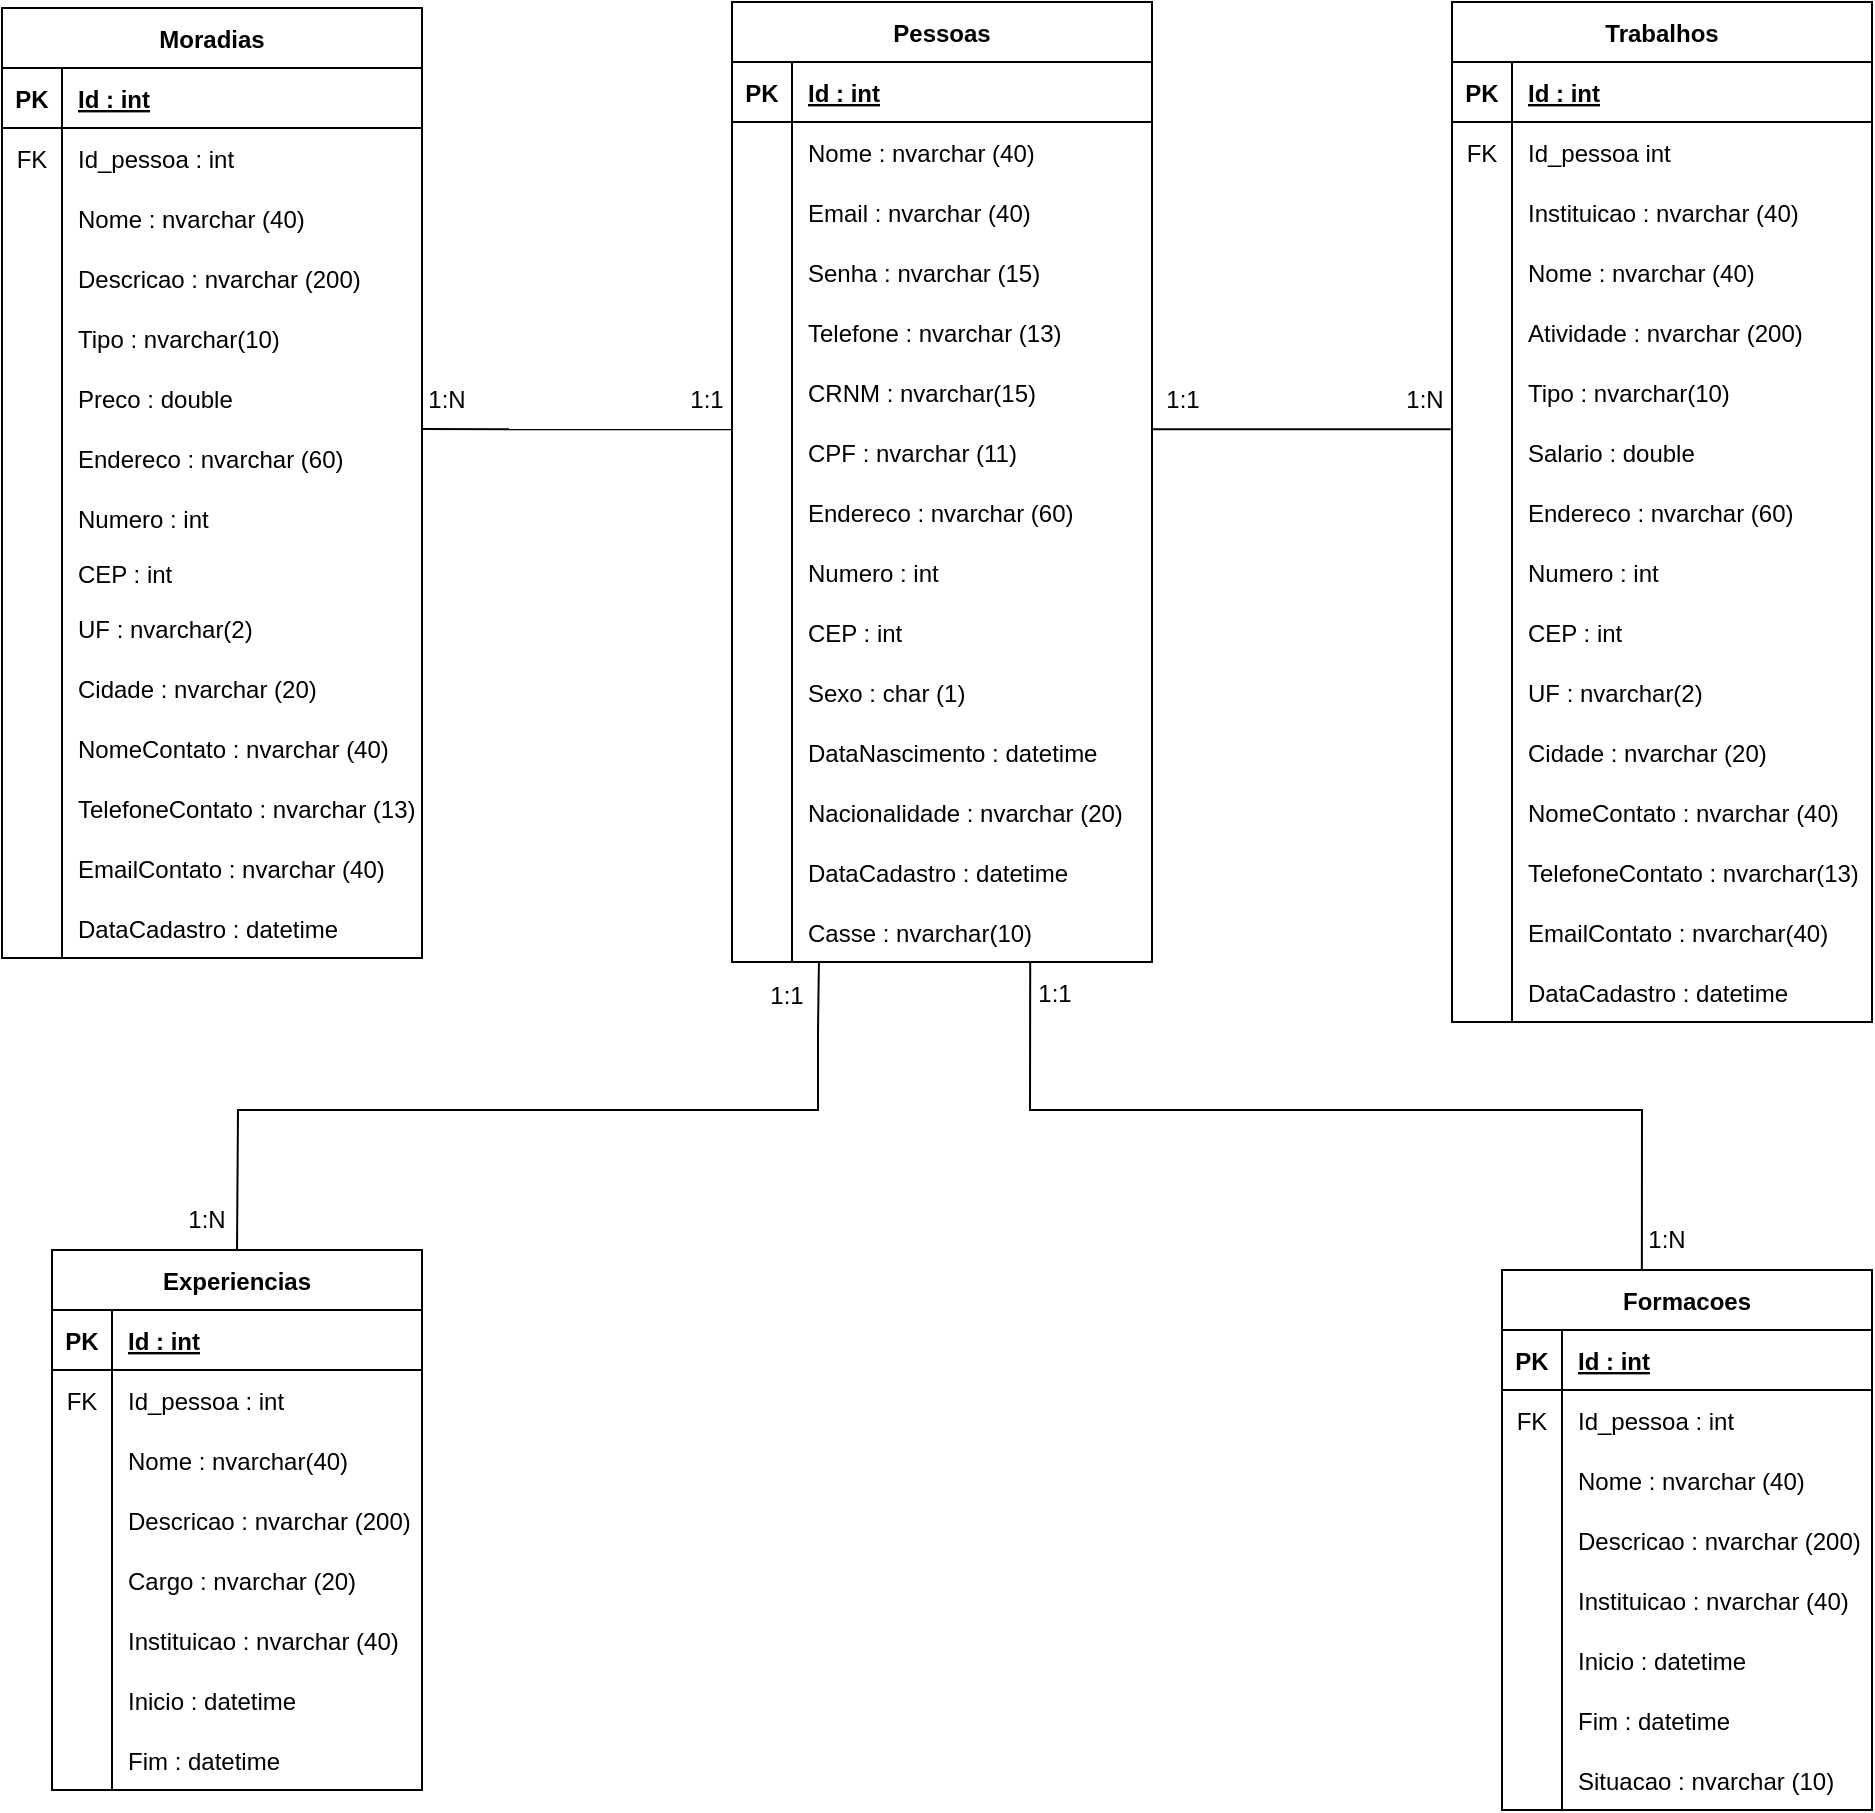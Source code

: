 <mxfile version="15.8.7" type="device"><diagram id="6ja3_8jPi9rorqdOFqLu" name="Page-1"><mxGraphModel dx="1929" dy="865" grid="1" gridSize="10" guides="1" tooltips="1" connect="1" arrows="1" fold="1" page="1" pageScale="1" pageWidth="827" pageHeight="1169" math="0" shadow="0"><root><mxCell id="0"/><mxCell id="1" parent="0"/><mxCell id="LcQDDERajKEorEQuHuJr-1" value="Pessoas" style="shape=table;startSize=30;container=1;collapsible=1;childLayout=tableLayout;fixedRows=1;rowLines=0;fontStyle=1;align=center;resizeLast=1;" parent="1" vertex="1"><mxGeometry x="310" y="136" width="210" height="480" as="geometry"/></mxCell><mxCell id="LcQDDERajKEorEQuHuJr-2" value="" style="shape=partialRectangle;collapsible=0;dropTarget=0;pointerEvents=0;fillColor=none;top=0;left=0;bottom=1;right=0;points=[[0,0.5],[1,0.5]];portConstraint=eastwest;" parent="LcQDDERajKEorEQuHuJr-1" vertex="1"><mxGeometry y="30" width="210" height="30" as="geometry"/></mxCell><mxCell id="LcQDDERajKEorEQuHuJr-3" value="PK" style="shape=partialRectangle;connectable=0;fillColor=none;top=0;left=0;bottom=0;right=0;fontStyle=1;overflow=hidden;" parent="LcQDDERajKEorEQuHuJr-2" vertex="1"><mxGeometry width="30" height="30" as="geometry"><mxRectangle width="30" height="30" as="alternateBounds"/></mxGeometry></mxCell><mxCell id="LcQDDERajKEorEQuHuJr-4" value="Id : int" style="shape=partialRectangle;connectable=0;fillColor=none;top=0;left=0;bottom=0;right=0;align=left;spacingLeft=6;fontStyle=5;overflow=hidden;" parent="LcQDDERajKEorEQuHuJr-2" vertex="1"><mxGeometry x="30" width="180" height="30" as="geometry"><mxRectangle width="180" height="30" as="alternateBounds"/></mxGeometry></mxCell><mxCell id="LcQDDERajKEorEQuHuJr-5" value="" style="shape=partialRectangle;collapsible=0;dropTarget=0;pointerEvents=0;fillColor=none;top=0;left=0;bottom=0;right=0;points=[[0,0.5],[1,0.5]];portConstraint=eastwest;" parent="LcQDDERajKEorEQuHuJr-1" vertex="1"><mxGeometry y="60" width="210" height="30" as="geometry"/></mxCell><mxCell id="LcQDDERajKEorEQuHuJr-6" value="" style="shape=partialRectangle;connectable=0;fillColor=none;top=0;left=0;bottom=0;right=0;editable=1;overflow=hidden;" parent="LcQDDERajKEorEQuHuJr-5" vertex="1"><mxGeometry width="30" height="30" as="geometry"><mxRectangle width="30" height="30" as="alternateBounds"/></mxGeometry></mxCell><mxCell id="LcQDDERajKEorEQuHuJr-7" value="Nome : nvarchar (40)" style="shape=partialRectangle;connectable=0;fillColor=none;top=0;left=0;bottom=0;right=0;align=left;spacingLeft=6;overflow=hidden;" parent="LcQDDERajKEorEQuHuJr-5" vertex="1"><mxGeometry x="30" width="180" height="30" as="geometry"><mxRectangle width="180" height="30" as="alternateBounds"/></mxGeometry></mxCell><mxCell id="LcQDDERajKEorEQuHuJr-8" value="" style="shape=partialRectangle;collapsible=0;dropTarget=0;pointerEvents=0;fillColor=none;top=0;left=0;bottom=0;right=0;points=[[0,0.5],[1,0.5]];portConstraint=eastwest;" parent="LcQDDERajKEorEQuHuJr-1" vertex="1"><mxGeometry y="90" width="210" height="30" as="geometry"/></mxCell><mxCell id="LcQDDERajKEorEQuHuJr-9" value="" style="shape=partialRectangle;connectable=0;fillColor=none;top=0;left=0;bottom=0;right=0;editable=1;overflow=hidden;" parent="LcQDDERajKEorEQuHuJr-8" vertex="1"><mxGeometry width="30" height="30" as="geometry"><mxRectangle width="30" height="30" as="alternateBounds"/></mxGeometry></mxCell><mxCell id="LcQDDERajKEorEQuHuJr-10" value="Email : nvarchar (40)" style="shape=partialRectangle;connectable=0;fillColor=none;top=0;left=0;bottom=0;right=0;align=left;spacingLeft=6;overflow=hidden;" parent="LcQDDERajKEorEQuHuJr-8" vertex="1"><mxGeometry x="30" width="180" height="30" as="geometry"><mxRectangle width="180" height="30" as="alternateBounds"/></mxGeometry></mxCell><mxCell id="LcQDDERajKEorEQuHuJr-36" style="shape=partialRectangle;collapsible=0;dropTarget=0;pointerEvents=0;fillColor=none;top=0;left=0;bottom=0;right=0;points=[[0,0.5],[1,0.5]];portConstraint=eastwest;" parent="LcQDDERajKEorEQuHuJr-1" vertex="1"><mxGeometry y="120" width="210" height="30" as="geometry"/></mxCell><mxCell id="LcQDDERajKEorEQuHuJr-37" style="shape=partialRectangle;connectable=0;fillColor=none;top=0;left=0;bottom=0;right=0;editable=1;overflow=hidden;" parent="LcQDDERajKEorEQuHuJr-36" vertex="1"><mxGeometry width="30" height="30" as="geometry"><mxRectangle width="30" height="30" as="alternateBounds"/></mxGeometry></mxCell><mxCell id="LcQDDERajKEorEQuHuJr-38" value="Senha : nvarchar (15)" style="shape=partialRectangle;connectable=0;fillColor=none;top=0;left=0;bottom=0;right=0;align=left;spacingLeft=6;overflow=hidden;" parent="LcQDDERajKEorEQuHuJr-36" vertex="1"><mxGeometry x="30" width="180" height="30" as="geometry"><mxRectangle width="180" height="30" as="alternateBounds"/></mxGeometry></mxCell><mxCell id="LcQDDERajKEorEQuHuJr-33" style="shape=partialRectangle;collapsible=0;dropTarget=0;pointerEvents=0;fillColor=none;top=0;left=0;bottom=0;right=0;points=[[0,0.5],[1,0.5]];portConstraint=eastwest;" parent="LcQDDERajKEorEQuHuJr-1" vertex="1"><mxGeometry y="150" width="210" height="30" as="geometry"/></mxCell><mxCell id="LcQDDERajKEorEQuHuJr-34" style="shape=partialRectangle;connectable=0;fillColor=none;top=0;left=0;bottom=0;right=0;editable=1;overflow=hidden;" parent="LcQDDERajKEorEQuHuJr-33" vertex="1"><mxGeometry width="30" height="30" as="geometry"><mxRectangle width="30" height="30" as="alternateBounds"/></mxGeometry></mxCell><mxCell id="LcQDDERajKEorEQuHuJr-35" value="Telefone : nvarchar (13)" style="shape=partialRectangle;connectable=0;fillColor=none;top=0;left=0;bottom=0;right=0;align=left;spacingLeft=6;overflow=hidden;" parent="LcQDDERajKEorEQuHuJr-33" vertex="1"><mxGeometry x="30" width="180" height="30" as="geometry"><mxRectangle width="180" height="30" as="alternateBounds"/></mxGeometry></mxCell><mxCell id="8DtKTDqomvHDXKXfo0pr-4" style="shape=partialRectangle;collapsible=0;dropTarget=0;pointerEvents=0;fillColor=none;top=0;left=0;bottom=0;right=0;points=[[0,0.5],[1,0.5]];portConstraint=eastwest;" parent="LcQDDERajKEorEQuHuJr-1" vertex="1"><mxGeometry y="180" width="210" height="30" as="geometry"/></mxCell><mxCell id="8DtKTDqomvHDXKXfo0pr-5" style="shape=partialRectangle;connectable=0;fillColor=none;top=0;left=0;bottom=0;right=0;editable=1;overflow=hidden;" parent="8DtKTDqomvHDXKXfo0pr-4" vertex="1"><mxGeometry width="30" height="30" as="geometry"><mxRectangle width="30" height="30" as="alternateBounds"/></mxGeometry></mxCell><mxCell id="8DtKTDqomvHDXKXfo0pr-6" value="CRNM : nvarchar(15)" style="shape=partialRectangle;connectable=0;fillColor=none;top=0;left=0;bottom=0;right=0;align=left;spacingLeft=6;overflow=hidden;" parent="8DtKTDqomvHDXKXfo0pr-4" vertex="1"><mxGeometry x="30" width="180" height="30" as="geometry"><mxRectangle width="180" height="30" as="alternateBounds"/></mxGeometry></mxCell><mxCell id="LcQDDERajKEorEQuHuJr-30" style="shape=partialRectangle;collapsible=0;dropTarget=0;pointerEvents=0;fillColor=none;top=0;left=0;bottom=0;right=0;points=[[0,0.5],[1,0.5]];portConstraint=eastwest;" parent="LcQDDERajKEorEQuHuJr-1" vertex="1"><mxGeometry y="210" width="210" height="30" as="geometry"/></mxCell><mxCell id="LcQDDERajKEorEQuHuJr-31" style="shape=partialRectangle;connectable=0;fillColor=none;top=0;left=0;bottom=0;right=0;editable=1;overflow=hidden;" parent="LcQDDERajKEorEQuHuJr-30" vertex="1"><mxGeometry width="30" height="30" as="geometry"><mxRectangle width="30" height="30" as="alternateBounds"/></mxGeometry></mxCell><mxCell id="LcQDDERajKEorEQuHuJr-32" value="CPF : nvarchar (11)" style="shape=partialRectangle;connectable=0;fillColor=none;top=0;left=0;bottom=0;right=0;align=left;spacingLeft=6;overflow=hidden;" parent="LcQDDERajKEorEQuHuJr-30" vertex="1"><mxGeometry x="30" width="180" height="30" as="geometry"><mxRectangle width="180" height="30" as="alternateBounds"/></mxGeometry></mxCell><mxCell id="LcQDDERajKEorEQuHuJr-27" style="shape=partialRectangle;collapsible=0;dropTarget=0;pointerEvents=0;fillColor=none;top=0;left=0;bottom=0;right=0;points=[[0,0.5],[1,0.5]];portConstraint=eastwest;" parent="LcQDDERajKEorEQuHuJr-1" vertex="1"><mxGeometry y="240" width="210" height="30" as="geometry"/></mxCell><mxCell id="LcQDDERajKEorEQuHuJr-28" style="shape=partialRectangle;connectable=0;fillColor=none;top=0;left=0;bottom=0;right=0;editable=1;overflow=hidden;" parent="LcQDDERajKEorEQuHuJr-27" vertex="1"><mxGeometry width="30" height="30" as="geometry"><mxRectangle width="30" height="30" as="alternateBounds"/></mxGeometry></mxCell><mxCell id="LcQDDERajKEorEQuHuJr-29" value="Endereco : nvarchar (60)" style="shape=partialRectangle;connectable=0;fillColor=none;top=0;left=0;bottom=0;right=0;align=left;spacingLeft=6;overflow=hidden;" parent="LcQDDERajKEorEQuHuJr-27" vertex="1"><mxGeometry x="30" width="180" height="30" as="geometry"><mxRectangle width="180" height="30" as="alternateBounds"/></mxGeometry></mxCell><mxCell id="LcQDDERajKEorEQuHuJr-24" style="shape=partialRectangle;collapsible=0;dropTarget=0;pointerEvents=0;fillColor=none;top=0;left=0;bottom=0;right=0;points=[[0,0.5],[1,0.5]];portConstraint=eastwest;" parent="LcQDDERajKEorEQuHuJr-1" vertex="1"><mxGeometry y="270" width="210" height="30" as="geometry"/></mxCell><mxCell id="LcQDDERajKEorEQuHuJr-25" style="shape=partialRectangle;connectable=0;fillColor=none;top=0;left=0;bottom=0;right=0;editable=1;overflow=hidden;" parent="LcQDDERajKEorEQuHuJr-24" vertex="1"><mxGeometry width="30" height="30" as="geometry"><mxRectangle width="30" height="30" as="alternateBounds"/></mxGeometry></mxCell><mxCell id="LcQDDERajKEorEQuHuJr-26" value="Numero : int" style="shape=partialRectangle;connectable=0;fillColor=none;top=0;left=0;bottom=0;right=0;align=left;spacingLeft=6;overflow=hidden;" parent="LcQDDERajKEorEQuHuJr-24" vertex="1"><mxGeometry x="30" width="180" height="30" as="geometry"><mxRectangle width="180" height="30" as="alternateBounds"/></mxGeometry></mxCell><mxCell id="LcQDDERajKEorEQuHuJr-21" style="shape=partialRectangle;collapsible=0;dropTarget=0;pointerEvents=0;fillColor=none;top=0;left=0;bottom=0;right=0;points=[[0,0.5],[1,0.5]];portConstraint=eastwest;" parent="LcQDDERajKEorEQuHuJr-1" vertex="1"><mxGeometry y="300" width="210" height="30" as="geometry"/></mxCell><mxCell id="LcQDDERajKEorEQuHuJr-22" style="shape=partialRectangle;connectable=0;fillColor=none;top=0;left=0;bottom=0;right=0;editable=1;overflow=hidden;" parent="LcQDDERajKEorEQuHuJr-21" vertex="1"><mxGeometry width="30" height="30" as="geometry"><mxRectangle width="30" height="30" as="alternateBounds"/></mxGeometry></mxCell><mxCell id="LcQDDERajKEorEQuHuJr-23" value="CEP : int" style="shape=partialRectangle;connectable=0;fillColor=none;top=0;left=0;bottom=0;right=0;align=left;spacingLeft=6;overflow=hidden;" parent="LcQDDERajKEorEQuHuJr-21" vertex="1"><mxGeometry x="30" width="180" height="30" as="geometry"><mxRectangle width="180" height="30" as="alternateBounds"/></mxGeometry></mxCell><mxCell id="LcQDDERajKEorEQuHuJr-18" style="shape=partialRectangle;collapsible=0;dropTarget=0;pointerEvents=0;fillColor=none;top=0;left=0;bottom=0;right=0;points=[[0,0.5],[1,0.5]];portConstraint=eastwest;" parent="LcQDDERajKEorEQuHuJr-1" vertex="1"><mxGeometry y="330" width="210" height="30" as="geometry"/></mxCell><mxCell id="LcQDDERajKEorEQuHuJr-19" style="shape=partialRectangle;connectable=0;fillColor=none;top=0;left=0;bottom=0;right=0;editable=1;overflow=hidden;" parent="LcQDDERajKEorEQuHuJr-18" vertex="1"><mxGeometry width="30" height="30" as="geometry"><mxRectangle width="30" height="30" as="alternateBounds"/></mxGeometry></mxCell><mxCell id="LcQDDERajKEorEQuHuJr-20" value="Sexo : char (1)" style="shape=partialRectangle;connectable=0;fillColor=none;top=0;left=0;bottom=0;right=0;align=left;spacingLeft=6;overflow=hidden;" parent="LcQDDERajKEorEQuHuJr-18" vertex="1"><mxGeometry x="30" width="180" height="30" as="geometry"><mxRectangle width="180" height="30" as="alternateBounds"/></mxGeometry></mxCell><mxCell id="LcQDDERajKEorEQuHuJr-15" style="shape=partialRectangle;collapsible=0;dropTarget=0;pointerEvents=0;fillColor=none;top=0;left=0;bottom=0;right=0;points=[[0,0.5],[1,0.5]];portConstraint=eastwest;" parent="LcQDDERajKEorEQuHuJr-1" vertex="1"><mxGeometry y="360" width="210" height="30" as="geometry"/></mxCell><mxCell id="LcQDDERajKEorEQuHuJr-16" style="shape=partialRectangle;connectable=0;fillColor=none;top=0;left=0;bottom=0;right=0;editable=1;overflow=hidden;" parent="LcQDDERajKEorEQuHuJr-15" vertex="1"><mxGeometry width="30" height="30" as="geometry"><mxRectangle width="30" height="30" as="alternateBounds"/></mxGeometry></mxCell><mxCell id="LcQDDERajKEorEQuHuJr-17" value="DataNascimento : datetime" style="shape=partialRectangle;connectable=0;fillColor=none;top=0;left=0;bottom=0;right=0;align=left;spacingLeft=6;overflow=hidden;" parent="LcQDDERajKEorEQuHuJr-15" vertex="1"><mxGeometry x="30" width="180" height="30" as="geometry"><mxRectangle width="180" height="30" as="alternateBounds"/></mxGeometry></mxCell><mxCell id="LcQDDERajKEorEQuHuJr-11" value="" style="shape=partialRectangle;collapsible=0;dropTarget=0;pointerEvents=0;fillColor=none;top=0;left=0;bottom=0;right=0;points=[[0,0.5],[1,0.5]];portConstraint=eastwest;" parent="LcQDDERajKEorEQuHuJr-1" vertex="1"><mxGeometry y="390" width="210" height="30" as="geometry"/></mxCell><mxCell id="LcQDDERajKEorEQuHuJr-12" value="" style="shape=partialRectangle;connectable=0;fillColor=none;top=0;left=0;bottom=0;right=0;editable=1;overflow=hidden;" parent="LcQDDERajKEorEQuHuJr-11" vertex="1"><mxGeometry width="30" height="30" as="geometry"><mxRectangle width="30" height="30" as="alternateBounds"/></mxGeometry></mxCell><mxCell id="LcQDDERajKEorEQuHuJr-13" value="Nacionalidade : nvarchar (20)" style="shape=partialRectangle;connectable=0;fillColor=none;top=0;left=0;bottom=0;right=0;align=left;spacingLeft=6;overflow=hidden;" parent="LcQDDERajKEorEQuHuJr-11" vertex="1"><mxGeometry x="30" width="180" height="30" as="geometry"><mxRectangle width="180" height="30" as="alternateBounds"/></mxGeometry></mxCell><mxCell id="8DtKTDqomvHDXKXfo0pr-14" style="shape=partialRectangle;collapsible=0;dropTarget=0;pointerEvents=0;fillColor=none;top=0;left=0;bottom=0;right=0;points=[[0,0.5],[1,0.5]];portConstraint=eastwest;" parent="LcQDDERajKEorEQuHuJr-1" vertex="1"><mxGeometry y="420" width="210" height="30" as="geometry"/></mxCell><mxCell id="8DtKTDqomvHDXKXfo0pr-15" style="shape=partialRectangle;connectable=0;fillColor=none;top=0;left=0;bottom=0;right=0;editable=1;overflow=hidden;" parent="8DtKTDqomvHDXKXfo0pr-14" vertex="1"><mxGeometry width="30" height="30" as="geometry"><mxRectangle width="30" height="30" as="alternateBounds"/></mxGeometry></mxCell><mxCell id="8DtKTDqomvHDXKXfo0pr-16" value="DataCadastro : datetime" style="shape=partialRectangle;connectable=0;fillColor=none;top=0;left=0;bottom=0;right=0;align=left;spacingLeft=6;overflow=hidden;" parent="8DtKTDqomvHDXKXfo0pr-14" vertex="1"><mxGeometry x="30" width="180" height="30" as="geometry"><mxRectangle width="180" height="30" as="alternateBounds"/></mxGeometry></mxCell><mxCell id="8DtKTDqomvHDXKXfo0pr-11" style="shape=partialRectangle;collapsible=0;dropTarget=0;pointerEvents=0;fillColor=none;top=0;left=0;bottom=0;right=0;points=[[0,0.5],[1,0.5]];portConstraint=eastwest;" parent="LcQDDERajKEorEQuHuJr-1" vertex="1"><mxGeometry y="450" width="210" height="30" as="geometry"/></mxCell><mxCell id="8DtKTDqomvHDXKXfo0pr-12" style="shape=partialRectangle;connectable=0;fillColor=none;top=0;left=0;bottom=0;right=0;editable=1;overflow=hidden;" parent="8DtKTDqomvHDXKXfo0pr-11" vertex="1"><mxGeometry width="30" height="30" as="geometry"><mxRectangle width="30" height="30" as="alternateBounds"/></mxGeometry></mxCell><mxCell id="8DtKTDqomvHDXKXfo0pr-13" value="Casse : nvarchar(10)" style="shape=partialRectangle;connectable=0;fillColor=none;top=0;left=0;bottom=0;right=0;align=left;spacingLeft=6;overflow=hidden;" parent="8DtKTDqomvHDXKXfo0pr-11" vertex="1"><mxGeometry x="30" width="180" height="30" as="geometry"><mxRectangle width="180" height="30" as="alternateBounds"/></mxGeometry></mxCell><mxCell id="JOnHSxqGaXi4EdlFDzwM-54" value="Formacoes" style="shape=table;startSize=30;container=1;collapsible=1;childLayout=tableLayout;fixedRows=1;rowLines=0;fontStyle=1;align=center;resizeLast=1;" parent="1" vertex="1"><mxGeometry x="695" y="770" width="185" height="270" as="geometry"/></mxCell><mxCell id="JOnHSxqGaXi4EdlFDzwM-55" value="" style="shape=partialRectangle;collapsible=0;dropTarget=0;pointerEvents=0;fillColor=none;top=0;left=0;bottom=1;right=0;points=[[0,0.5],[1,0.5]];portConstraint=eastwest;" parent="JOnHSxqGaXi4EdlFDzwM-54" vertex="1"><mxGeometry y="30" width="185" height="30" as="geometry"/></mxCell><mxCell id="JOnHSxqGaXi4EdlFDzwM-56" value="PK" style="shape=partialRectangle;connectable=0;fillColor=none;top=0;left=0;bottom=0;right=0;fontStyle=1;overflow=hidden;" parent="JOnHSxqGaXi4EdlFDzwM-55" vertex="1"><mxGeometry width="30" height="30" as="geometry"><mxRectangle width="30" height="30" as="alternateBounds"/></mxGeometry></mxCell><mxCell id="JOnHSxqGaXi4EdlFDzwM-57" value="Id : int" style="shape=partialRectangle;connectable=0;fillColor=none;top=0;left=0;bottom=0;right=0;align=left;spacingLeft=6;fontStyle=5;overflow=hidden;" parent="JOnHSxqGaXi4EdlFDzwM-55" vertex="1"><mxGeometry x="30" width="155" height="30" as="geometry"><mxRectangle width="155" height="30" as="alternateBounds"/></mxGeometry></mxCell><mxCell id="JOnHSxqGaXi4EdlFDzwM-58" value="" style="shape=partialRectangle;collapsible=0;dropTarget=0;pointerEvents=0;fillColor=none;top=0;left=0;bottom=0;right=0;points=[[0,0.5],[1,0.5]];portConstraint=eastwest;" parent="JOnHSxqGaXi4EdlFDzwM-54" vertex="1"><mxGeometry y="60" width="185" height="30" as="geometry"/></mxCell><mxCell id="JOnHSxqGaXi4EdlFDzwM-59" value="FK" style="shape=partialRectangle;connectable=0;fillColor=none;top=0;left=0;bottom=0;right=0;editable=1;overflow=hidden;" parent="JOnHSxqGaXi4EdlFDzwM-58" vertex="1"><mxGeometry width="30" height="30" as="geometry"><mxRectangle width="30" height="30" as="alternateBounds"/></mxGeometry></mxCell><mxCell id="JOnHSxqGaXi4EdlFDzwM-60" value="Id_pessoa : int" style="shape=partialRectangle;connectable=0;fillColor=none;top=0;left=0;bottom=0;right=0;align=left;spacingLeft=6;overflow=hidden;" parent="JOnHSxqGaXi4EdlFDzwM-58" vertex="1"><mxGeometry x="30" width="155" height="30" as="geometry"><mxRectangle width="155" height="30" as="alternateBounds"/></mxGeometry></mxCell><mxCell id="JOnHSxqGaXi4EdlFDzwM-61" value="" style="shape=partialRectangle;collapsible=0;dropTarget=0;pointerEvents=0;fillColor=none;top=0;left=0;bottom=0;right=0;points=[[0,0.5],[1,0.5]];portConstraint=eastwest;" parent="JOnHSxqGaXi4EdlFDzwM-54" vertex="1"><mxGeometry y="90" width="185" height="30" as="geometry"/></mxCell><mxCell id="JOnHSxqGaXi4EdlFDzwM-62" value="" style="shape=partialRectangle;connectable=0;fillColor=none;top=0;left=0;bottom=0;right=0;editable=1;overflow=hidden;" parent="JOnHSxqGaXi4EdlFDzwM-61" vertex="1"><mxGeometry width="30" height="30" as="geometry"><mxRectangle width="30" height="30" as="alternateBounds"/></mxGeometry></mxCell><mxCell id="JOnHSxqGaXi4EdlFDzwM-63" value="Nome : nvarchar (40)" style="shape=partialRectangle;connectable=0;fillColor=none;top=0;left=0;bottom=0;right=0;align=left;spacingLeft=6;overflow=hidden;" parent="JOnHSxqGaXi4EdlFDzwM-61" vertex="1"><mxGeometry x="30" width="155" height="30" as="geometry"><mxRectangle width="155" height="30" as="alternateBounds"/></mxGeometry></mxCell><mxCell id="JOnHSxqGaXi4EdlFDzwM-64" style="shape=partialRectangle;collapsible=0;dropTarget=0;pointerEvents=0;fillColor=none;top=0;left=0;bottom=0;right=0;points=[[0,0.5],[1,0.5]];portConstraint=eastwest;" parent="JOnHSxqGaXi4EdlFDzwM-54" vertex="1"><mxGeometry y="120" width="185" height="30" as="geometry"/></mxCell><mxCell id="JOnHSxqGaXi4EdlFDzwM-65" style="shape=partialRectangle;connectable=0;fillColor=none;top=0;left=0;bottom=0;right=0;editable=1;overflow=hidden;" parent="JOnHSxqGaXi4EdlFDzwM-64" vertex="1"><mxGeometry width="30" height="30" as="geometry"><mxRectangle width="30" height="30" as="alternateBounds"/></mxGeometry></mxCell><mxCell id="JOnHSxqGaXi4EdlFDzwM-66" value="Descricao : nvarchar (200)" style="shape=partialRectangle;connectable=0;fillColor=none;top=0;left=0;bottom=0;right=0;align=left;spacingLeft=6;overflow=hidden;" parent="JOnHSxqGaXi4EdlFDzwM-64" vertex="1"><mxGeometry x="30" width="155" height="30" as="geometry"><mxRectangle width="155" height="30" as="alternateBounds"/></mxGeometry></mxCell><mxCell id="JOnHSxqGaXi4EdlFDzwM-67" style="shape=partialRectangle;collapsible=0;dropTarget=0;pointerEvents=0;fillColor=none;top=0;left=0;bottom=0;right=0;points=[[0,0.5],[1,0.5]];portConstraint=eastwest;" parent="JOnHSxqGaXi4EdlFDzwM-54" vertex="1"><mxGeometry y="150" width="185" height="30" as="geometry"/></mxCell><mxCell id="JOnHSxqGaXi4EdlFDzwM-68" style="shape=partialRectangle;connectable=0;fillColor=none;top=0;left=0;bottom=0;right=0;editable=1;overflow=hidden;" parent="JOnHSxqGaXi4EdlFDzwM-67" vertex="1"><mxGeometry width="30" height="30" as="geometry"><mxRectangle width="30" height="30" as="alternateBounds"/></mxGeometry></mxCell><mxCell id="JOnHSxqGaXi4EdlFDzwM-69" value="Instituicao : nvarchar (40)" style="shape=partialRectangle;connectable=0;fillColor=none;top=0;left=0;bottom=0;right=0;align=left;spacingLeft=6;overflow=hidden;" parent="JOnHSxqGaXi4EdlFDzwM-67" vertex="1"><mxGeometry x="30" width="155" height="30" as="geometry"><mxRectangle width="155" height="30" as="alternateBounds"/></mxGeometry></mxCell><mxCell id="JOnHSxqGaXi4EdlFDzwM-70" style="shape=partialRectangle;collapsible=0;dropTarget=0;pointerEvents=0;fillColor=none;top=0;left=0;bottom=0;right=0;points=[[0,0.5],[1,0.5]];portConstraint=eastwest;" parent="JOnHSxqGaXi4EdlFDzwM-54" vertex="1"><mxGeometry y="180" width="185" height="30" as="geometry"/></mxCell><mxCell id="JOnHSxqGaXi4EdlFDzwM-71" style="shape=partialRectangle;connectable=0;fillColor=none;top=0;left=0;bottom=0;right=0;editable=1;overflow=hidden;" parent="JOnHSxqGaXi4EdlFDzwM-70" vertex="1"><mxGeometry width="30" height="30" as="geometry"><mxRectangle width="30" height="30" as="alternateBounds"/></mxGeometry></mxCell><mxCell id="JOnHSxqGaXi4EdlFDzwM-72" value="Inicio : datetime" style="shape=partialRectangle;connectable=0;fillColor=none;top=0;left=0;bottom=0;right=0;align=left;spacingLeft=6;overflow=hidden;" parent="JOnHSxqGaXi4EdlFDzwM-70" vertex="1"><mxGeometry x="30" width="155" height="30" as="geometry"><mxRectangle width="155" height="30" as="alternateBounds"/></mxGeometry></mxCell><mxCell id="JOnHSxqGaXi4EdlFDzwM-76" style="shape=partialRectangle;collapsible=0;dropTarget=0;pointerEvents=0;fillColor=none;top=0;left=0;bottom=0;right=0;points=[[0,0.5],[1,0.5]];portConstraint=eastwest;" parent="JOnHSxqGaXi4EdlFDzwM-54" vertex="1"><mxGeometry y="210" width="185" height="30" as="geometry"/></mxCell><mxCell id="JOnHSxqGaXi4EdlFDzwM-77" style="shape=partialRectangle;connectable=0;fillColor=none;top=0;left=0;bottom=0;right=0;editable=1;overflow=hidden;" parent="JOnHSxqGaXi4EdlFDzwM-76" vertex="1"><mxGeometry width="30" height="30" as="geometry"><mxRectangle width="30" height="30" as="alternateBounds"/></mxGeometry></mxCell><mxCell id="JOnHSxqGaXi4EdlFDzwM-78" value="Fim : datetime" style="shape=partialRectangle;connectable=0;fillColor=none;top=0;left=0;bottom=0;right=0;align=left;spacingLeft=6;overflow=hidden;" parent="JOnHSxqGaXi4EdlFDzwM-76" vertex="1"><mxGeometry x="30" width="155" height="30" as="geometry"><mxRectangle width="155" height="30" as="alternateBounds"/></mxGeometry></mxCell><mxCell id="8DtKTDqomvHDXKXfo0pr-38" style="shape=partialRectangle;collapsible=0;dropTarget=0;pointerEvents=0;fillColor=none;top=0;left=0;bottom=0;right=0;points=[[0,0.5],[1,0.5]];portConstraint=eastwest;" parent="JOnHSxqGaXi4EdlFDzwM-54" vertex="1"><mxGeometry y="240" width="185" height="30" as="geometry"/></mxCell><mxCell id="8DtKTDqomvHDXKXfo0pr-39" style="shape=partialRectangle;connectable=0;fillColor=none;top=0;left=0;bottom=0;right=0;editable=1;overflow=hidden;" parent="8DtKTDqomvHDXKXfo0pr-38" vertex="1"><mxGeometry width="30" height="30" as="geometry"><mxRectangle width="30" height="30" as="alternateBounds"/></mxGeometry></mxCell><mxCell id="8DtKTDqomvHDXKXfo0pr-40" value="Situacao : nvarchar (10)" style="shape=partialRectangle;connectable=0;fillColor=none;top=0;left=0;bottom=0;right=0;align=left;spacingLeft=6;overflow=hidden;" parent="8DtKTDqomvHDXKXfo0pr-38" vertex="1"><mxGeometry x="30" width="155" height="30" as="geometry"><mxRectangle width="155" height="30" as="alternateBounds"/></mxGeometry></mxCell><mxCell id="JOnHSxqGaXi4EdlFDzwM-83" value="Moradias" style="shape=table;startSize=30;container=1;collapsible=1;childLayout=tableLayout;fixedRows=1;rowLines=0;fontStyle=1;align=center;resizeLast=1;" parent="1" vertex="1"><mxGeometry x="-55" y="139" width="210" height="475" as="geometry"/></mxCell><mxCell id="JOnHSxqGaXi4EdlFDzwM-84" value="" style="shape=partialRectangle;collapsible=0;dropTarget=0;pointerEvents=0;fillColor=none;top=0;left=0;bottom=1;right=0;points=[[0,0.5],[1,0.5]];portConstraint=eastwest;" parent="JOnHSxqGaXi4EdlFDzwM-83" vertex="1"><mxGeometry y="30" width="210" height="30" as="geometry"/></mxCell><mxCell id="JOnHSxqGaXi4EdlFDzwM-85" value="PK" style="shape=partialRectangle;connectable=0;fillColor=none;top=0;left=0;bottom=0;right=0;fontStyle=1;overflow=hidden;" parent="JOnHSxqGaXi4EdlFDzwM-84" vertex="1"><mxGeometry width="30" height="30" as="geometry"><mxRectangle width="30" height="30" as="alternateBounds"/></mxGeometry></mxCell><mxCell id="JOnHSxqGaXi4EdlFDzwM-86" value="Id : int" style="shape=partialRectangle;connectable=0;fillColor=none;top=0;left=0;bottom=0;right=0;align=left;spacingLeft=6;fontStyle=5;overflow=hidden;" parent="JOnHSxqGaXi4EdlFDzwM-84" vertex="1"><mxGeometry x="30" width="180" height="30" as="geometry"><mxRectangle width="180" height="30" as="alternateBounds"/></mxGeometry></mxCell><mxCell id="JOnHSxqGaXi4EdlFDzwM-87" value="" style="shape=partialRectangle;collapsible=0;dropTarget=0;pointerEvents=0;fillColor=none;top=0;left=0;bottom=0;right=0;points=[[0,0.5],[1,0.5]];portConstraint=eastwest;" parent="JOnHSxqGaXi4EdlFDzwM-83" vertex="1"><mxGeometry y="60" width="210" height="30" as="geometry"/></mxCell><mxCell id="JOnHSxqGaXi4EdlFDzwM-88" value="FK" style="shape=partialRectangle;connectable=0;fillColor=none;top=0;left=0;bottom=0;right=0;editable=1;overflow=hidden;" parent="JOnHSxqGaXi4EdlFDzwM-87" vertex="1"><mxGeometry width="30" height="30" as="geometry"><mxRectangle width="30" height="30" as="alternateBounds"/></mxGeometry></mxCell><mxCell id="JOnHSxqGaXi4EdlFDzwM-89" value="Id_pessoa : int" style="shape=partialRectangle;connectable=0;fillColor=none;top=0;left=0;bottom=0;right=0;align=left;spacingLeft=6;overflow=hidden;" parent="JOnHSxqGaXi4EdlFDzwM-87" vertex="1"><mxGeometry x="30" width="180" height="30" as="geometry"><mxRectangle width="180" height="30" as="alternateBounds"/></mxGeometry></mxCell><mxCell id="8DtKTDqomvHDXKXfo0pr-17" style="shape=partialRectangle;collapsible=0;dropTarget=0;pointerEvents=0;fillColor=none;top=0;left=0;bottom=0;right=0;points=[[0,0.5],[1,0.5]];portConstraint=eastwest;" parent="JOnHSxqGaXi4EdlFDzwM-83" vertex="1"><mxGeometry y="90" width="210" height="30" as="geometry"/></mxCell><mxCell id="8DtKTDqomvHDXKXfo0pr-18" style="shape=partialRectangle;connectable=0;fillColor=none;top=0;left=0;bottom=0;right=0;editable=1;overflow=hidden;" parent="8DtKTDqomvHDXKXfo0pr-17" vertex="1"><mxGeometry width="30" height="30" as="geometry"><mxRectangle width="30" height="30" as="alternateBounds"/></mxGeometry></mxCell><mxCell id="8DtKTDqomvHDXKXfo0pr-19" value="Nome : nvarchar (40)" style="shape=partialRectangle;connectable=0;fillColor=none;top=0;left=0;bottom=0;right=0;align=left;spacingLeft=6;overflow=hidden;" parent="8DtKTDqomvHDXKXfo0pr-17" vertex="1"><mxGeometry x="30" width="180" height="30" as="geometry"><mxRectangle width="180" height="30" as="alternateBounds"/></mxGeometry></mxCell><mxCell id="JOnHSxqGaXi4EdlFDzwM-90" value="" style="shape=partialRectangle;collapsible=0;dropTarget=0;pointerEvents=0;fillColor=none;top=0;left=0;bottom=0;right=0;points=[[0,0.5],[1,0.5]];portConstraint=eastwest;" parent="JOnHSxqGaXi4EdlFDzwM-83" vertex="1"><mxGeometry y="120" width="210" height="30" as="geometry"/></mxCell><mxCell id="JOnHSxqGaXi4EdlFDzwM-91" value="" style="shape=partialRectangle;connectable=0;fillColor=none;top=0;left=0;bottom=0;right=0;editable=1;overflow=hidden;" parent="JOnHSxqGaXi4EdlFDzwM-90" vertex="1"><mxGeometry width="30" height="30" as="geometry"><mxRectangle width="30" height="30" as="alternateBounds"/></mxGeometry></mxCell><mxCell id="JOnHSxqGaXi4EdlFDzwM-92" value="Descricao : nvarchar (200) " style="shape=partialRectangle;connectable=0;fillColor=none;top=0;left=0;bottom=0;right=0;align=left;spacingLeft=6;overflow=hidden;" parent="JOnHSxqGaXi4EdlFDzwM-90" vertex="1"><mxGeometry x="30" width="180" height="30" as="geometry"><mxRectangle width="180" height="30" as="alternateBounds"/></mxGeometry></mxCell><mxCell id="JOnHSxqGaXi4EdlFDzwM-93" style="shape=partialRectangle;collapsible=0;dropTarget=0;pointerEvents=0;fillColor=none;top=0;left=0;bottom=0;right=0;points=[[0,0.5],[1,0.5]];portConstraint=eastwest;" parent="JOnHSxqGaXi4EdlFDzwM-83" vertex="1"><mxGeometry y="150" width="210" height="30" as="geometry"/></mxCell><mxCell id="JOnHSxqGaXi4EdlFDzwM-94" style="shape=partialRectangle;connectable=0;fillColor=none;top=0;left=0;bottom=0;right=0;editable=1;overflow=hidden;" parent="JOnHSxqGaXi4EdlFDzwM-93" vertex="1"><mxGeometry width="30" height="30" as="geometry"><mxRectangle width="30" height="30" as="alternateBounds"/></mxGeometry></mxCell><mxCell id="JOnHSxqGaXi4EdlFDzwM-95" value="Tipo : nvarchar(10)" style="shape=partialRectangle;connectable=0;fillColor=none;top=0;left=0;bottom=0;right=0;align=left;spacingLeft=6;overflow=hidden;" parent="JOnHSxqGaXi4EdlFDzwM-93" vertex="1"><mxGeometry x="30" width="180" height="30" as="geometry"><mxRectangle width="180" height="30" as="alternateBounds"/></mxGeometry></mxCell><mxCell id="8DtKTDqomvHDXKXfo0pr-29" style="shape=partialRectangle;collapsible=0;dropTarget=0;pointerEvents=0;fillColor=none;top=0;left=0;bottom=0;right=0;points=[[0,0.5],[1,0.5]];portConstraint=eastwest;" parent="JOnHSxqGaXi4EdlFDzwM-83" vertex="1"><mxGeometry y="180" width="210" height="30" as="geometry"/></mxCell><mxCell id="8DtKTDqomvHDXKXfo0pr-30" style="shape=partialRectangle;connectable=0;fillColor=none;top=0;left=0;bottom=0;right=0;editable=1;overflow=hidden;" parent="8DtKTDqomvHDXKXfo0pr-29" vertex="1"><mxGeometry width="30" height="30" as="geometry"><mxRectangle width="30" height="30" as="alternateBounds"/></mxGeometry></mxCell><mxCell id="8DtKTDqomvHDXKXfo0pr-31" value="Preco : double" style="shape=partialRectangle;connectable=0;fillColor=none;top=0;left=0;bottom=0;right=0;align=left;spacingLeft=6;overflow=hidden;" parent="8DtKTDqomvHDXKXfo0pr-29" vertex="1"><mxGeometry x="30" width="180" height="30" as="geometry"><mxRectangle width="180" height="30" as="alternateBounds"/></mxGeometry></mxCell><mxCell id="8DtKTDqomvHDXKXfo0pr-26" style="shape=partialRectangle;collapsible=0;dropTarget=0;pointerEvents=0;fillColor=none;top=0;left=0;bottom=0;right=0;points=[[0,0.5],[1,0.5]];portConstraint=eastwest;" parent="JOnHSxqGaXi4EdlFDzwM-83" vertex="1"><mxGeometry y="210" width="210" height="30" as="geometry"/></mxCell><mxCell id="8DtKTDqomvHDXKXfo0pr-27" style="shape=partialRectangle;connectable=0;fillColor=none;top=0;left=0;bottom=0;right=0;editable=1;overflow=hidden;" parent="8DtKTDqomvHDXKXfo0pr-26" vertex="1"><mxGeometry width="30" height="30" as="geometry"><mxRectangle width="30" height="30" as="alternateBounds"/></mxGeometry></mxCell><mxCell id="8DtKTDqomvHDXKXfo0pr-28" value="Endereco : nvarchar (60)" style="shape=partialRectangle;connectable=0;fillColor=none;top=0;left=0;bottom=0;right=0;align=left;spacingLeft=6;overflow=hidden;" parent="8DtKTDqomvHDXKXfo0pr-26" vertex="1"><mxGeometry x="30" width="180" height="30" as="geometry"><mxRectangle width="180" height="30" as="alternateBounds"/></mxGeometry></mxCell><mxCell id="8DtKTDqomvHDXKXfo0pr-23" style="shape=partialRectangle;collapsible=0;dropTarget=0;pointerEvents=0;fillColor=none;top=0;left=0;bottom=0;right=0;points=[[0,0.5],[1,0.5]];portConstraint=eastwest;" parent="JOnHSxqGaXi4EdlFDzwM-83" vertex="1"><mxGeometry y="240" width="210" height="30" as="geometry"/></mxCell><mxCell id="8DtKTDqomvHDXKXfo0pr-24" style="shape=partialRectangle;connectable=0;fillColor=none;top=0;left=0;bottom=0;right=0;editable=1;overflow=hidden;" parent="8DtKTDqomvHDXKXfo0pr-23" vertex="1"><mxGeometry width="30" height="30" as="geometry"><mxRectangle width="30" height="30" as="alternateBounds"/></mxGeometry></mxCell><mxCell id="8DtKTDqomvHDXKXfo0pr-25" value="Numero : int" style="shape=partialRectangle;connectable=0;fillColor=none;top=0;left=0;bottom=0;right=0;align=left;spacingLeft=6;overflow=hidden;" parent="8DtKTDqomvHDXKXfo0pr-23" vertex="1"><mxGeometry x="30" width="180" height="30" as="geometry"><mxRectangle width="180" height="30" as="alternateBounds"/></mxGeometry></mxCell><mxCell id="8DtKTDqomvHDXKXfo0pr-20" style="shape=partialRectangle;collapsible=0;dropTarget=0;pointerEvents=0;fillColor=none;top=0;left=0;bottom=0;right=0;points=[[0,0.5],[1,0.5]];portConstraint=eastwest;" parent="JOnHSxqGaXi4EdlFDzwM-83" vertex="1"><mxGeometry y="270" width="210" height="25" as="geometry"/></mxCell><mxCell id="8DtKTDqomvHDXKXfo0pr-21" style="shape=partialRectangle;connectable=0;fillColor=none;top=0;left=0;bottom=0;right=0;editable=1;overflow=hidden;" parent="8DtKTDqomvHDXKXfo0pr-20" vertex="1"><mxGeometry width="30" height="25" as="geometry"><mxRectangle width="30" height="25" as="alternateBounds"/></mxGeometry></mxCell><mxCell id="8DtKTDqomvHDXKXfo0pr-22" value="CEP : int" style="shape=partialRectangle;connectable=0;fillColor=none;top=0;left=0;bottom=0;right=0;align=left;spacingLeft=6;overflow=hidden;" parent="8DtKTDqomvHDXKXfo0pr-20" vertex="1"><mxGeometry x="30" width="180" height="25" as="geometry"><mxRectangle width="180" height="25" as="alternateBounds"/></mxGeometry></mxCell><mxCell id="8DtKTDqomvHDXKXfo0pr-32" style="shape=partialRectangle;collapsible=0;dropTarget=0;pointerEvents=0;fillColor=none;top=0;left=0;bottom=0;right=0;points=[[0,0.5],[1,0.5]];portConstraint=eastwest;" parent="JOnHSxqGaXi4EdlFDzwM-83" vertex="1"><mxGeometry y="295" width="210" height="30" as="geometry"/></mxCell><mxCell id="8DtKTDqomvHDXKXfo0pr-33" style="shape=partialRectangle;connectable=0;fillColor=none;top=0;left=0;bottom=0;right=0;editable=1;overflow=hidden;" parent="8DtKTDqomvHDXKXfo0pr-32" vertex="1"><mxGeometry width="30" height="30" as="geometry"><mxRectangle width="30" height="30" as="alternateBounds"/></mxGeometry></mxCell><mxCell id="8DtKTDqomvHDXKXfo0pr-34" value="UF : nvarchar(2)" style="shape=partialRectangle;connectable=0;fillColor=none;top=0;left=0;bottom=0;right=0;align=left;spacingLeft=6;overflow=hidden;" parent="8DtKTDqomvHDXKXfo0pr-32" vertex="1"><mxGeometry x="30" width="180" height="30" as="geometry"><mxRectangle width="180" height="30" as="alternateBounds"/></mxGeometry></mxCell><mxCell id="JOnHSxqGaXi4EdlFDzwM-96" style="shape=partialRectangle;collapsible=0;dropTarget=0;pointerEvents=0;fillColor=none;top=0;left=0;bottom=0;right=0;points=[[0,0.5],[1,0.5]];portConstraint=eastwest;" parent="JOnHSxqGaXi4EdlFDzwM-83" vertex="1"><mxGeometry y="325" width="210" height="30" as="geometry"/></mxCell><mxCell id="JOnHSxqGaXi4EdlFDzwM-97" style="shape=partialRectangle;connectable=0;fillColor=none;top=0;left=0;bottom=0;right=0;editable=1;overflow=hidden;" parent="JOnHSxqGaXi4EdlFDzwM-96" vertex="1"><mxGeometry width="30" height="30" as="geometry"><mxRectangle width="30" height="30" as="alternateBounds"/></mxGeometry></mxCell><mxCell id="JOnHSxqGaXi4EdlFDzwM-98" value="Cidade : nvarchar (20)" style="shape=partialRectangle;connectable=0;fillColor=none;top=0;left=0;bottom=0;right=0;align=left;spacingLeft=6;overflow=hidden;" parent="JOnHSxqGaXi4EdlFDzwM-96" vertex="1"><mxGeometry x="30" width="180" height="30" as="geometry"><mxRectangle width="180" height="30" as="alternateBounds"/></mxGeometry></mxCell><mxCell id="JOnHSxqGaXi4EdlFDzwM-99" style="shape=partialRectangle;collapsible=0;dropTarget=0;pointerEvents=0;fillColor=none;top=0;left=0;bottom=0;right=0;points=[[0,0.5],[1,0.5]];portConstraint=eastwest;" parent="JOnHSxqGaXi4EdlFDzwM-83" vertex="1"><mxGeometry y="355" width="210" height="30" as="geometry"/></mxCell><mxCell id="JOnHSxqGaXi4EdlFDzwM-100" style="shape=partialRectangle;connectable=0;fillColor=none;top=0;left=0;bottom=0;right=0;editable=1;overflow=hidden;" parent="JOnHSxqGaXi4EdlFDzwM-99" vertex="1"><mxGeometry width="30" height="30" as="geometry"><mxRectangle width="30" height="30" as="alternateBounds"/></mxGeometry></mxCell><mxCell id="JOnHSxqGaXi4EdlFDzwM-101" value="NomeContato : nvarchar (40)" style="shape=partialRectangle;connectable=0;fillColor=none;top=0;left=0;bottom=0;right=0;align=left;spacingLeft=6;overflow=hidden;" parent="JOnHSxqGaXi4EdlFDzwM-99" vertex="1"><mxGeometry x="30" width="180" height="30" as="geometry"><mxRectangle width="180" height="30" as="alternateBounds"/></mxGeometry></mxCell><mxCell id="JOnHSxqGaXi4EdlFDzwM-102" style="shape=partialRectangle;collapsible=0;dropTarget=0;pointerEvents=0;fillColor=none;top=0;left=0;bottom=0;right=0;points=[[0,0.5],[1,0.5]];portConstraint=eastwest;" parent="JOnHSxqGaXi4EdlFDzwM-83" vertex="1"><mxGeometry y="385" width="210" height="30" as="geometry"/></mxCell><mxCell id="JOnHSxqGaXi4EdlFDzwM-103" style="shape=partialRectangle;connectable=0;fillColor=none;top=0;left=0;bottom=0;right=0;editable=1;overflow=hidden;" parent="JOnHSxqGaXi4EdlFDzwM-102" vertex="1"><mxGeometry width="30" height="30" as="geometry"><mxRectangle width="30" height="30" as="alternateBounds"/></mxGeometry></mxCell><mxCell id="JOnHSxqGaXi4EdlFDzwM-104" value="TelefoneContato : nvarchar (13)" style="shape=partialRectangle;connectable=0;fillColor=none;top=0;left=0;bottom=0;right=0;align=left;spacingLeft=6;overflow=hidden;" parent="JOnHSxqGaXi4EdlFDzwM-102" vertex="1"><mxGeometry x="30" width="180" height="30" as="geometry"><mxRectangle width="180" height="30" as="alternateBounds"/></mxGeometry></mxCell><mxCell id="JOnHSxqGaXi4EdlFDzwM-108" style="shape=partialRectangle;collapsible=0;dropTarget=0;pointerEvents=0;fillColor=none;top=0;left=0;bottom=0;right=0;points=[[0,0.5],[1,0.5]];portConstraint=eastwest;" parent="JOnHSxqGaXi4EdlFDzwM-83" vertex="1"><mxGeometry y="415" width="210" height="30" as="geometry"/></mxCell><mxCell id="JOnHSxqGaXi4EdlFDzwM-109" style="shape=partialRectangle;connectable=0;fillColor=none;top=0;left=0;bottom=0;right=0;editable=1;overflow=hidden;" parent="JOnHSxqGaXi4EdlFDzwM-108" vertex="1"><mxGeometry width="30" height="30" as="geometry"><mxRectangle width="30" height="30" as="alternateBounds"/></mxGeometry></mxCell><mxCell id="JOnHSxqGaXi4EdlFDzwM-110" value="EmailContato : nvarchar (40)" style="shape=partialRectangle;connectable=0;fillColor=none;top=0;left=0;bottom=0;right=0;align=left;spacingLeft=6;overflow=hidden;" parent="JOnHSxqGaXi4EdlFDzwM-108" vertex="1"><mxGeometry x="30" width="180" height="30" as="geometry"><mxRectangle width="180" height="30" as="alternateBounds"/></mxGeometry></mxCell><mxCell id="JOnHSxqGaXi4EdlFDzwM-105" style="shape=partialRectangle;collapsible=0;dropTarget=0;pointerEvents=0;fillColor=none;top=0;left=0;bottom=0;right=0;points=[[0,0.5],[1,0.5]];portConstraint=eastwest;" parent="JOnHSxqGaXi4EdlFDzwM-83" vertex="1"><mxGeometry y="445" width="210" height="30" as="geometry"/></mxCell><mxCell id="JOnHSxqGaXi4EdlFDzwM-106" style="shape=partialRectangle;connectable=0;fillColor=none;top=0;left=0;bottom=0;right=0;editable=1;overflow=hidden;" parent="JOnHSxqGaXi4EdlFDzwM-105" vertex="1"><mxGeometry width="30" height="30" as="geometry"><mxRectangle width="30" height="30" as="alternateBounds"/></mxGeometry></mxCell><mxCell id="JOnHSxqGaXi4EdlFDzwM-107" value="DataCadastro : datetime" style="shape=partialRectangle;connectable=0;fillColor=none;top=0;left=0;bottom=0;right=0;align=left;spacingLeft=6;overflow=hidden;" parent="JOnHSxqGaXi4EdlFDzwM-105" vertex="1"><mxGeometry x="30" width="180" height="30" as="geometry"><mxRectangle width="180" height="30" as="alternateBounds"/></mxGeometry></mxCell><mxCell id="JOnHSxqGaXi4EdlFDzwM-116" value="Experiencias" style="shape=table;startSize=30;container=1;collapsible=1;childLayout=tableLayout;fixedRows=1;rowLines=0;fontStyle=1;align=center;resizeLast=1;" parent="1" vertex="1"><mxGeometry x="-30" y="760" width="185" height="270" as="geometry"/></mxCell><mxCell id="JOnHSxqGaXi4EdlFDzwM-117" value="" style="shape=partialRectangle;collapsible=0;dropTarget=0;pointerEvents=0;fillColor=none;top=0;left=0;bottom=1;right=0;points=[[0,0.5],[1,0.5]];portConstraint=eastwest;" parent="JOnHSxqGaXi4EdlFDzwM-116" vertex="1"><mxGeometry y="30" width="185" height="30" as="geometry"/></mxCell><mxCell id="JOnHSxqGaXi4EdlFDzwM-118" value="PK" style="shape=partialRectangle;connectable=0;fillColor=none;top=0;left=0;bottom=0;right=0;fontStyle=1;overflow=hidden;" parent="JOnHSxqGaXi4EdlFDzwM-117" vertex="1"><mxGeometry width="30" height="30" as="geometry"><mxRectangle width="30" height="30" as="alternateBounds"/></mxGeometry></mxCell><mxCell id="JOnHSxqGaXi4EdlFDzwM-119" value="Id : int" style="shape=partialRectangle;connectable=0;fillColor=none;top=0;left=0;bottom=0;right=0;align=left;spacingLeft=6;fontStyle=5;overflow=hidden;" parent="JOnHSxqGaXi4EdlFDzwM-117" vertex="1"><mxGeometry x="30" width="155" height="30" as="geometry"><mxRectangle width="155" height="30" as="alternateBounds"/></mxGeometry></mxCell><mxCell id="JOnHSxqGaXi4EdlFDzwM-120" value="" style="shape=partialRectangle;collapsible=0;dropTarget=0;pointerEvents=0;fillColor=none;top=0;left=0;bottom=0;right=0;points=[[0,0.5],[1,0.5]];portConstraint=eastwest;" parent="JOnHSxqGaXi4EdlFDzwM-116" vertex="1"><mxGeometry y="60" width="185" height="30" as="geometry"/></mxCell><mxCell id="JOnHSxqGaXi4EdlFDzwM-121" value="FK" style="shape=partialRectangle;connectable=0;fillColor=none;top=0;left=0;bottom=0;right=0;editable=1;overflow=hidden;" parent="JOnHSxqGaXi4EdlFDzwM-120" vertex="1"><mxGeometry width="30" height="30" as="geometry"><mxRectangle width="30" height="30" as="alternateBounds"/></mxGeometry></mxCell><mxCell id="JOnHSxqGaXi4EdlFDzwM-122" value="Id_pessoa : int" style="shape=partialRectangle;connectable=0;fillColor=none;top=0;left=0;bottom=0;right=0;align=left;spacingLeft=6;overflow=hidden;" parent="JOnHSxqGaXi4EdlFDzwM-120" vertex="1"><mxGeometry x="30" width="155" height="30" as="geometry"><mxRectangle width="155" height="30" as="alternateBounds"/></mxGeometry></mxCell><mxCell id="JOnHSxqGaXi4EdlFDzwM-123" value="" style="shape=partialRectangle;collapsible=0;dropTarget=0;pointerEvents=0;fillColor=none;top=0;left=0;bottom=0;right=0;points=[[0,0.5],[1,0.5]];portConstraint=eastwest;" parent="JOnHSxqGaXi4EdlFDzwM-116" vertex="1"><mxGeometry y="90" width="185" height="30" as="geometry"/></mxCell><mxCell id="JOnHSxqGaXi4EdlFDzwM-124" value="" style="shape=partialRectangle;connectable=0;fillColor=none;top=0;left=0;bottom=0;right=0;editable=1;overflow=hidden;" parent="JOnHSxqGaXi4EdlFDzwM-123" vertex="1"><mxGeometry width="30" height="30" as="geometry"><mxRectangle width="30" height="30" as="alternateBounds"/></mxGeometry></mxCell><mxCell id="JOnHSxqGaXi4EdlFDzwM-125" value="Nome : nvarchar(40)" style="shape=partialRectangle;connectable=0;fillColor=none;top=0;left=0;bottom=0;right=0;align=left;spacingLeft=6;overflow=hidden;" parent="JOnHSxqGaXi4EdlFDzwM-123" vertex="1"><mxGeometry x="30" width="155" height="30" as="geometry"><mxRectangle width="155" height="30" as="alternateBounds"/></mxGeometry></mxCell><mxCell id="JOnHSxqGaXi4EdlFDzwM-126" style="shape=partialRectangle;collapsible=0;dropTarget=0;pointerEvents=0;fillColor=none;top=0;left=0;bottom=0;right=0;points=[[0,0.5],[1,0.5]];portConstraint=eastwest;" parent="JOnHSxqGaXi4EdlFDzwM-116" vertex="1"><mxGeometry y="120" width="185" height="30" as="geometry"/></mxCell><mxCell id="JOnHSxqGaXi4EdlFDzwM-127" style="shape=partialRectangle;connectable=0;fillColor=none;top=0;left=0;bottom=0;right=0;editable=1;overflow=hidden;" parent="JOnHSxqGaXi4EdlFDzwM-126" vertex="1"><mxGeometry width="30" height="30" as="geometry"><mxRectangle width="30" height="30" as="alternateBounds"/></mxGeometry></mxCell><mxCell id="JOnHSxqGaXi4EdlFDzwM-128" value="Descricao : nvarchar (200)" style="shape=partialRectangle;connectable=0;fillColor=none;top=0;left=0;bottom=0;right=0;align=left;spacingLeft=6;overflow=hidden;" parent="JOnHSxqGaXi4EdlFDzwM-126" vertex="1"><mxGeometry x="30" width="155" height="30" as="geometry"><mxRectangle width="155" height="30" as="alternateBounds"/></mxGeometry></mxCell><mxCell id="JOnHSxqGaXi4EdlFDzwM-129" style="shape=partialRectangle;collapsible=0;dropTarget=0;pointerEvents=0;fillColor=none;top=0;left=0;bottom=0;right=0;points=[[0,0.5],[1,0.5]];portConstraint=eastwest;" parent="JOnHSxqGaXi4EdlFDzwM-116" vertex="1"><mxGeometry y="150" width="185" height="30" as="geometry"/></mxCell><mxCell id="JOnHSxqGaXi4EdlFDzwM-130" style="shape=partialRectangle;connectable=0;fillColor=none;top=0;left=0;bottom=0;right=0;editable=1;overflow=hidden;" parent="JOnHSxqGaXi4EdlFDzwM-129" vertex="1"><mxGeometry width="30" height="30" as="geometry"><mxRectangle width="30" height="30" as="alternateBounds"/></mxGeometry></mxCell><mxCell id="JOnHSxqGaXi4EdlFDzwM-131" value="Cargo : nvarchar (20)" style="shape=partialRectangle;connectable=0;fillColor=none;top=0;left=0;bottom=0;right=0;align=left;spacingLeft=6;overflow=hidden;" parent="JOnHSxqGaXi4EdlFDzwM-129" vertex="1"><mxGeometry x="30" width="155" height="30" as="geometry"><mxRectangle width="155" height="30" as="alternateBounds"/></mxGeometry></mxCell><mxCell id="JOnHSxqGaXi4EdlFDzwM-132" style="shape=partialRectangle;collapsible=0;dropTarget=0;pointerEvents=0;fillColor=none;top=0;left=0;bottom=0;right=0;points=[[0,0.5],[1,0.5]];portConstraint=eastwest;" parent="JOnHSxqGaXi4EdlFDzwM-116" vertex="1"><mxGeometry y="180" width="185" height="30" as="geometry"/></mxCell><mxCell id="JOnHSxqGaXi4EdlFDzwM-133" style="shape=partialRectangle;connectable=0;fillColor=none;top=0;left=0;bottom=0;right=0;editable=1;overflow=hidden;" parent="JOnHSxqGaXi4EdlFDzwM-132" vertex="1"><mxGeometry width="30" height="30" as="geometry"><mxRectangle width="30" height="30" as="alternateBounds"/></mxGeometry></mxCell><mxCell id="JOnHSxqGaXi4EdlFDzwM-134" value="Instituicao : nvarchar (40)" style="shape=partialRectangle;connectable=0;fillColor=none;top=0;left=0;bottom=0;right=0;align=left;spacingLeft=6;overflow=hidden;" parent="JOnHSxqGaXi4EdlFDzwM-132" vertex="1"><mxGeometry x="30" width="155" height="30" as="geometry"><mxRectangle width="155" height="30" as="alternateBounds"/></mxGeometry></mxCell><mxCell id="JOnHSxqGaXi4EdlFDzwM-135" style="shape=partialRectangle;collapsible=0;dropTarget=0;pointerEvents=0;fillColor=none;top=0;left=0;bottom=0;right=0;points=[[0,0.5],[1,0.5]];portConstraint=eastwest;" parent="JOnHSxqGaXi4EdlFDzwM-116" vertex="1"><mxGeometry y="210" width="185" height="30" as="geometry"/></mxCell><mxCell id="JOnHSxqGaXi4EdlFDzwM-136" style="shape=partialRectangle;connectable=0;fillColor=none;top=0;left=0;bottom=0;right=0;editable=1;overflow=hidden;" parent="JOnHSxqGaXi4EdlFDzwM-135" vertex="1"><mxGeometry width="30" height="30" as="geometry"><mxRectangle width="30" height="30" as="alternateBounds"/></mxGeometry></mxCell><mxCell id="JOnHSxqGaXi4EdlFDzwM-137" value="Inicio : datetime" style="shape=partialRectangle;connectable=0;fillColor=none;top=0;left=0;bottom=0;right=0;align=left;spacingLeft=6;overflow=hidden;" parent="JOnHSxqGaXi4EdlFDzwM-135" vertex="1"><mxGeometry x="30" width="155" height="30" as="geometry"><mxRectangle width="155" height="30" as="alternateBounds"/></mxGeometry></mxCell><mxCell id="8DtKTDqomvHDXKXfo0pr-35" style="shape=partialRectangle;collapsible=0;dropTarget=0;pointerEvents=0;fillColor=none;top=0;left=0;bottom=0;right=0;points=[[0,0.5],[1,0.5]];portConstraint=eastwest;" parent="JOnHSxqGaXi4EdlFDzwM-116" vertex="1"><mxGeometry y="240" width="185" height="30" as="geometry"/></mxCell><mxCell id="8DtKTDqomvHDXKXfo0pr-36" style="shape=partialRectangle;connectable=0;fillColor=none;top=0;left=0;bottom=0;right=0;editable=1;overflow=hidden;" parent="8DtKTDqomvHDXKXfo0pr-35" vertex="1"><mxGeometry width="30" height="30" as="geometry"><mxRectangle width="30" height="30" as="alternateBounds"/></mxGeometry></mxCell><mxCell id="8DtKTDqomvHDXKXfo0pr-37" value="Fim : datetime" style="shape=partialRectangle;connectable=0;fillColor=none;top=0;left=0;bottom=0;right=0;align=left;spacingLeft=6;overflow=hidden;" parent="8DtKTDqomvHDXKXfo0pr-35" vertex="1"><mxGeometry x="30" width="155" height="30" as="geometry"><mxRectangle width="155" height="30" as="alternateBounds"/></mxGeometry></mxCell><mxCell id="8DtKTDqomvHDXKXfo0pr-41" value="Trabalhos" style="shape=table;startSize=30;container=1;collapsible=1;childLayout=tableLayout;fixedRows=1;rowLines=0;fontStyle=1;align=center;resizeLast=1;" parent="1" vertex="1"><mxGeometry x="670" y="136" width="210" height="510" as="geometry"/></mxCell><mxCell id="8DtKTDqomvHDXKXfo0pr-42" value="" style="shape=partialRectangle;collapsible=0;dropTarget=0;pointerEvents=0;fillColor=none;top=0;left=0;bottom=1;right=0;points=[[0,0.5],[1,0.5]];portConstraint=eastwest;" parent="8DtKTDqomvHDXKXfo0pr-41" vertex="1"><mxGeometry y="30" width="210" height="30" as="geometry"/></mxCell><mxCell id="8DtKTDqomvHDXKXfo0pr-43" value="PK" style="shape=partialRectangle;connectable=0;fillColor=none;top=0;left=0;bottom=0;right=0;fontStyle=1;overflow=hidden;" parent="8DtKTDqomvHDXKXfo0pr-42" vertex="1"><mxGeometry width="30" height="30" as="geometry"><mxRectangle width="30" height="30" as="alternateBounds"/></mxGeometry></mxCell><mxCell id="8DtKTDqomvHDXKXfo0pr-44" value="Id : int" style="shape=partialRectangle;connectable=0;fillColor=none;top=0;left=0;bottom=0;right=0;align=left;spacingLeft=6;fontStyle=5;overflow=hidden;" parent="8DtKTDqomvHDXKXfo0pr-42" vertex="1"><mxGeometry x="30" width="180" height="30" as="geometry"><mxRectangle width="180" height="30" as="alternateBounds"/></mxGeometry></mxCell><mxCell id="8DtKTDqomvHDXKXfo0pr-45" value="" style="shape=partialRectangle;collapsible=0;dropTarget=0;pointerEvents=0;fillColor=none;top=0;left=0;bottom=0;right=0;points=[[0,0.5],[1,0.5]];portConstraint=eastwest;" parent="8DtKTDqomvHDXKXfo0pr-41" vertex="1"><mxGeometry y="60" width="210" height="30" as="geometry"/></mxCell><mxCell id="8DtKTDqomvHDXKXfo0pr-46" value="FK" style="shape=partialRectangle;connectable=0;fillColor=none;top=0;left=0;bottom=0;right=0;editable=1;overflow=hidden;" parent="8DtKTDqomvHDXKXfo0pr-45" vertex="1"><mxGeometry width="30" height="30" as="geometry"><mxRectangle width="30" height="30" as="alternateBounds"/></mxGeometry></mxCell><mxCell id="8DtKTDqomvHDXKXfo0pr-47" value="Id_pessoa int" style="shape=partialRectangle;connectable=0;fillColor=none;top=0;left=0;bottom=0;right=0;align=left;spacingLeft=6;overflow=hidden;" parent="8DtKTDqomvHDXKXfo0pr-45" vertex="1"><mxGeometry x="30" width="180" height="30" as="geometry"><mxRectangle width="180" height="30" as="alternateBounds"/></mxGeometry></mxCell><mxCell id="8DtKTDqomvHDXKXfo0pr-48" value="" style="shape=partialRectangle;collapsible=0;dropTarget=0;pointerEvents=0;fillColor=none;top=0;left=0;bottom=0;right=0;points=[[0,0.5],[1,0.5]];portConstraint=eastwest;" parent="8DtKTDqomvHDXKXfo0pr-41" vertex="1"><mxGeometry y="90" width="210" height="30" as="geometry"/></mxCell><mxCell id="8DtKTDqomvHDXKXfo0pr-49" value="" style="shape=partialRectangle;connectable=0;fillColor=none;top=0;left=0;bottom=0;right=0;editable=1;overflow=hidden;" parent="8DtKTDqomvHDXKXfo0pr-48" vertex="1"><mxGeometry width="30" height="30" as="geometry"><mxRectangle width="30" height="30" as="alternateBounds"/></mxGeometry></mxCell><mxCell id="8DtKTDqomvHDXKXfo0pr-50" value="Instituicao : nvarchar (40)" style="shape=partialRectangle;connectable=0;fillColor=none;top=0;left=0;bottom=0;right=0;align=left;spacingLeft=6;overflow=hidden;" parent="8DtKTDqomvHDXKXfo0pr-48" vertex="1"><mxGeometry x="30" width="180" height="30" as="geometry"><mxRectangle width="180" height="30" as="alternateBounds"/></mxGeometry></mxCell><mxCell id="8DtKTDqomvHDXKXfo0pr-51" style="shape=partialRectangle;collapsible=0;dropTarget=0;pointerEvents=0;fillColor=none;top=0;left=0;bottom=0;right=0;points=[[0,0.5],[1,0.5]];portConstraint=eastwest;" parent="8DtKTDqomvHDXKXfo0pr-41" vertex="1"><mxGeometry y="120" width="210" height="30" as="geometry"/></mxCell><mxCell id="8DtKTDqomvHDXKXfo0pr-52" style="shape=partialRectangle;connectable=0;fillColor=none;top=0;left=0;bottom=0;right=0;editable=1;overflow=hidden;" parent="8DtKTDqomvHDXKXfo0pr-51" vertex="1"><mxGeometry width="30" height="30" as="geometry"><mxRectangle width="30" height="30" as="alternateBounds"/></mxGeometry></mxCell><mxCell id="8DtKTDqomvHDXKXfo0pr-53" value="Nome : nvarchar (40)" style="shape=partialRectangle;connectable=0;fillColor=none;top=0;left=0;bottom=0;right=0;align=left;spacingLeft=6;overflow=hidden;" parent="8DtKTDqomvHDXKXfo0pr-51" vertex="1"><mxGeometry x="30" width="180" height="30" as="geometry"><mxRectangle width="180" height="30" as="alternateBounds"/></mxGeometry></mxCell><mxCell id="8DtKTDqomvHDXKXfo0pr-54" style="shape=partialRectangle;collapsible=0;dropTarget=0;pointerEvents=0;fillColor=none;top=0;left=0;bottom=0;right=0;points=[[0,0.5],[1,0.5]];portConstraint=eastwest;" parent="8DtKTDqomvHDXKXfo0pr-41" vertex="1"><mxGeometry y="150" width="210" height="30" as="geometry"/></mxCell><mxCell id="8DtKTDqomvHDXKXfo0pr-55" style="shape=partialRectangle;connectable=0;fillColor=none;top=0;left=0;bottom=0;right=0;editable=1;overflow=hidden;" parent="8DtKTDqomvHDXKXfo0pr-54" vertex="1"><mxGeometry width="30" height="30" as="geometry"><mxRectangle width="30" height="30" as="alternateBounds"/></mxGeometry></mxCell><mxCell id="8DtKTDqomvHDXKXfo0pr-56" value="Atividade : nvarchar (200)" style="shape=partialRectangle;connectable=0;fillColor=none;top=0;left=0;bottom=0;right=0;align=left;spacingLeft=6;overflow=hidden;" parent="8DtKTDqomvHDXKXfo0pr-54" vertex="1"><mxGeometry x="30" width="180" height="30" as="geometry"><mxRectangle width="180" height="30" as="alternateBounds"/></mxGeometry></mxCell><mxCell id="8DtKTDqomvHDXKXfo0pr-57" style="shape=partialRectangle;collapsible=0;dropTarget=0;pointerEvents=0;fillColor=none;top=0;left=0;bottom=0;right=0;points=[[0,0.5],[1,0.5]];portConstraint=eastwest;" parent="8DtKTDqomvHDXKXfo0pr-41" vertex="1"><mxGeometry y="180" width="210" height="30" as="geometry"/></mxCell><mxCell id="8DtKTDqomvHDXKXfo0pr-58" style="shape=partialRectangle;connectable=0;fillColor=none;top=0;left=0;bottom=0;right=0;editable=1;overflow=hidden;" parent="8DtKTDqomvHDXKXfo0pr-57" vertex="1"><mxGeometry width="30" height="30" as="geometry"><mxRectangle width="30" height="30" as="alternateBounds"/></mxGeometry></mxCell><mxCell id="8DtKTDqomvHDXKXfo0pr-59" value="Tipo : nvarchar(10)" style="shape=partialRectangle;connectable=0;fillColor=none;top=0;left=0;bottom=0;right=0;align=left;spacingLeft=6;overflow=hidden;" parent="8DtKTDqomvHDXKXfo0pr-57" vertex="1"><mxGeometry x="30" width="180" height="30" as="geometry"><mxRectangle width="180" height="30" as="alternateBounds"/></mxGeometry></mxCell><mxCell id="8DtKTDqomvHDXKXfo0pr-60" style="shape=partialRectangle;collapsible=0;dropTarget=0;pointerEvents=0;fillColor=none;top=0;left=0;bottom=0;right=0;points=[[0,0.5],[1,0.5]];portConstraint=eastwest;" parent="8DtKTDqomvHDXKXfo0pr-41" vertex="1"><mxGeometry y="210" width="210" height="30" as="geometry"/></mxCell><mxCell id="8DtKTDqomvHDXKXfo0pr-61" style="shape=partialRectangle;connectable=0;fillColor=none;top=0;left=0;bottom=0;right=0;editable=1;overflow=hidden;" parent="8DtKTDqomvHDXKXfo0pr-60" vertex="1"><mxGeometry width="30" height="30" as="geometry"><mxRectangle width="30" height="30" as="alternateBounds"/></mxGeometry></mxCell><mxCell id="8DtKTDqomvHDXKXfo0pr-62" value="Salario : double" style="shape=partialRectangle;connectable=0;fillColor=none;top=0;left=0;bottom=0;right=0;align=left;spacingLeft=6;overflow=hidden;" parent="8DtKTDqomvHDXKXfo0pr-60" vertex="1"><mxGeometry x="30" width="180" height="30" as="geometry"><mxRectangle width="180" height="30" as="alternateBounds"/></mxGeometry></mxCell><mxCell id="8DtKTDqomvHDXKXfo0pr-63" style="shape=partialRectangle;collapsible=0;dropTarget=0;pointerEvents=0;fillColor=none;top=0;left=0;bottom=0;right=0;points=[[0,0.5],[1,0.5]];portConstraint=eastwest;" parent="8DtKTDqomvHDXKXfo0pr-41" vertex="1"><mxGeometry y="240" width="210" height="30" as="geometry"/></mxCell><mxCell id="8DtKTDqomvHDXKXfo0pr-64" style="shape=partialRectangle;connectable=0;fillColor=none;top=0;left=0;bottom=0;right=0;editable=1;overflow=hidden;" parent="8DtKTDqomvHDXKXfo0pr-63" vertex="1"><mxGeometry width="30" height="30" as="geometry"><mxRectangle width="30" height="30" as="alternateBounds"/></mxGeometry></mxCell><mxCell id="8DtKTDqomvHDXKXfo0pr-65" value="Endereco : nvarchar (60)" style="shape=partialRectangle;connectable=0;fillColor=none;top=0;left=0;bottom=0;right=0;align=left;spacingLeft=6;overflow=hidden;" parent="8DtKTDqomvHDXKXfo0pr-63" vertex="1"><mxGeometry x="30" width="180" height="30" as="geometry"><mxRectangle width="180" height="30" as="alternateBounds"/></mxGeometry></mxCell><mxCell id="8DtKTDqomvHDXKXfo0pr-66" style="shape=partialRectangle;collapsible=0;dropTarget=0;pointerEvents=0;fillColor=none;top=0;left=0;bottom=0;right=0;points=[[0,0.5],[1,0.5]];portConstraint=eastwest;" parent="8DtKTDqomvHDXKXfo0pr-41" vertex="1"><mxGeometry y="270" width="210" height="30" as="geometry"/></mxCell><mxCell id="8DtKTDqomvHDXKXfo0pr-67" style="shape=partialRectangle;connectable=0;fillColor=none;top=0;left=0;bottom=0;right=0;editable=1;overflow=hidden;" parent="8DtKTDqomvHDXKXfo0pr-66" vertex="1"><mxGeometry width="30" height="30" as="geometry"><mxRectangle width="30" height="30" as="alternateBounds"/></mxGeometry></mxCell><mxCell id="8DtKTDqomvHDXKXfo0pr-68" value="Numero : int" style="shape=partialRectangle;connectable=0;fillColor=none;top=0;left=0;bottom=0;right=0;align=left;spacingLeft=6;overflow=hidden;" parent="8DtKTDqomvHDXKXfo0pr-66" vertex="1"><mxGeometry x="30" width="180" height="30" as="geometry"><mxRectangle width="180" height="30" as="alternateBounds"/></mxGeometry></mxCell><mxCell id="8DtKTDqomvHDXKXfo0pr-69" style="shape=partialRectangle;collapsible=0;dropTarget=0;pointerEvents=0;fillColor=none;top=0;left=0;bottom=0;right=0;points=[[0,0.5],[1,0.5]];portConstraint=eastwest;" parent="8DtKTDqomvHDXKXfo0pr-41" vertex="1"><mxGeometry y="300" width="210" height="30" as="geometry"/></mxCell><mxCell id="8DtKTDqomvHDXKXfo0pr-70" style="shape=partialRectangle;connectable=0;fillColor=none;top=0;left=0;bottom=0;right=0;editable=1;overflow=hidden;" parent="8DtKTDqomvHDXKXfo0pr-69" vertex="1"><mxGeometry width="30" height="30" as="geometry"><mxRectangle width="30" height="30" as="alternateBounds"/></mxGeometry></mxCell><mxCell id="8DtKTDqomvHDXKXfo0pr-71" value="CEP : int" style="shape=partialRectangle;connectable=0;fillColor=none;top=0;left=0;bottom=0;right=0;align=left;spacingLeft=6;overflow=hidden;" parent="8DtKTDqomvHDXKXfo0pr-69" vertex="1"><mxGeometry x="30" width="180" height="30" as="geometry"><mxRectangle width="180" height="30" as="alternateBounds"/></mxGeometry></mxCell><mxCell id="8DtKTDqomvHDXKXfo0pr-72" style="shape=partialRectangle;collapsible=0;dropTarget=0;pointerEvents=0;fillColor=none;top=0;left=0;bottom=0;right=0;points=[[0,0.5],[1,0.5]];portConstraint=eastwest;" parent="8DtKTDqomvHDXKXfo0pr-41" vertex="1"><mxGeometry y="330" width="210" height="30" as="geometry"/></mxCell><mxCell id="8DtKTDqomvHDXKXfo0pr-73" style="shape=partialRectangle;connectable=0;fillColor=none;top=0;left=0;bottom=0;right=0;editable=1;overflow=hidden;" parent="8DtKTDqomvHDXKXfo0pr-72" vertex="1"><mxGeometry width="30" height="30" as="geometry"><mxRectangle width="30" height="30" as="alternateBounds"/></mxGeometry></mxCell><mxCell id="8DtKTDqomvHDXKXfo0pr-74" value="UF : nvarchar(2)" style="shape=partialRectangle;connectable=0;fillColor=none;top=0;left=0;bottom=0;right=0;align=left;spacingLeft=6;overflow=hidden;" parent="8DtKTDqomvHDXKXfo0pr-72" vertex="1"><mxGeometry x="30" width="180" height="30" as="geometry"><mxRectangle width="180" height="30" as="alternateBounds"/></mxGeometry></mxCell><mxCell id="8DtKTDqomvHDXKXfo0pr-75" style="shape=partialRectangle;collapsible=0;dropTarget=0;pointerEvents=0;fillColor=none;top=0;left=0;bottom=0;right=0;points=[[0,0.5],[1,0.5]];portConstraint=eastwest;" parent="8DtKTDqomvHDXKXfo0pr-41" vertex="1"><mxGeometry y="360" width="210" height="30" as="geometry"/></mxCell><mxCell id="8DtKTDqomvHDXKXfo0pr-76" style="shape=partialRectangle;connectable=0;fillColor=none;top=0;left=0;bottom=0;right=0;editable=1;overflow=hidden;" parent="8DtKTDqomvHDXKXfo0pr-75" vertex="1"><mxGeometry width="30" height="30" as="geometry"><mxRectangle width="30" height="30" as="alternateBounds"/></mxGeometry></mxCell><mxCell id="8DtKTDqomvHDXKXfo0pr-77" value="Cidade : nvarchar (20)" style="shape=partialRectangle;connectable=0;fillColor=none;top=0;left=0;bottom=0;right=0;align=left;spacingLeft=6;overflow=hidden;" parent="8DtKTDqomvHDXKXfo0pr-75" vertex="1"><mxGeometry x="30" width="180" height="30" as="geometry"><mxRectangle width="180" height="30" as="alternateBounds"/></mxGeometry></mxCell><mxCell id="8DtKTDqomvHDXKXfo0pr-78" value="" style="shape=partialRectangle;collapsible=0;dropTarget=0;pointerEvents=0;fillColor=none;top=0;left=0;bottom=0;right=0;points=[[0,0.5],[1,0.5]];portConstraint=eastwest;" parent="8DtKTDqomvHDXKXfo0pr-41" vertex="1"><mxGeometry y="390" width="210" height="30" as="geometry"/></mxCell><mxCell id="8DtKTDqomvHDXKXfo0pr-79" value="" style="shape=partialRectangle;connectable=0;fillColor=none;top=0;left=0;bottom=0;right=0;editable=1;overflow=hidden;" parent="8DtKTDqomvHDXKXfo0pr-78" vertex="1"><mxGeometry width="30" height="30" as="geometry"><mxRectangle width="30" height="30" as="alternateBounds"/></mxGeometry></mxCell><mxCell id="8DtKTDqomvHDXKXfo0pr-80" value="NomeContato : nvarchar (40)" style="shape=partialRectangle;connectable=0;fillColor=none;top=0;left=0;bottom=0;right=0;align=left;spacingLeft=6;overflow=hidden;" parent="8DtKTDqomvHDXKXfo0pr-78" vertex="1"><mxGeometry x="30" width="180" height="30" as="geometry"><mxRectangle width="180" height="30" as="alternateBounds"/></mxGeometry></mxCell><mxCell id="8DtKTDqomvHDXKXfo0pr-81" style="shape=partialRectangle;collapsible=0;dropTarget=0;pointerEvents=0;fillColor=none;top=0;left=0;bottom=0;right=0;points=[[0,0.5],[1,0.5]];portConstraint=eastwest;" parent="8DtKTDqomvHDXKXfo0pr-41" vertex="1"><mxGeometry y="420" width="210" height="30" as="geometry"/></mxCell><mxCell id="8DtKTDqomvHDXKXfo0pr-82" style="shape=partialRectangle;connectable=0;fillColor=none;top=0;left=0;bottom=0;right=0;editable=1;overflow=hidden;" parent="8DtKTDqomvHDXKXfo0pr-81" vertex="1"><mxGeometry width="30" height="30" as="geometry"><mxRectangle width="30" height="30" as="alternateBounds"/></mxGeometry></mxCell><mxCell id="8DtKTDqomvHDXKXfo0pr-83" value="TelefoneContato : nvarchar(13)" style="shape=partialRectangle;connectable=0;fillColor=none;top=0;left=0;bottom=0;right=0;align=left;spacingLeft=6;overflow=hidden;" parent="8DtKTDqomvHDXKXfo0pr-81" vertex="1"><mxGeometry x="30" width="180" height="30" as="geometry"><mxRectangle width="180" height="30" as="alternateBounds"/></mxGeometry></mxCell><mxCell id="8DtKTDqomvHDXKXfo0pr-84" style="shape=partialRectangle;collapsible=0;dropTarget=0;pointerEvents=0;fillColor=none;top=0;left=0;bottom=0;right=0;points=[[0,0.5],[1,0.5]];portConstraint=eastwest;" parent="8DtKTDqomvHDXKXfo0pr-41" vertex="1"><mxGeometry y="450" width="210" height="30" as="geometry"/></mxCell><mxCell id="8DtKTDqomvHDXKXfo0pr-85" style="shape=partialRectangle;connectable=0;fillColor=none;top=0;left=0;bottom=0;right=0;editable=1;overflow=hidden;" parent="8DtKTDqomvHDXKXfo0pr-84" vertex="1"><mxGeometry width="30" height="30" as="geometry"><mxRectangle width="30" height="30" as="alternateBounds"/></mxGeometry></mxCell><mxCell id="8DtKTDqomvHDXKXfo0pr-86" value="EmailContato : nvarchar(40)" style="shape=partialRectangle;connectable=0;fillColor=none;top=0;left=0;bottom=0;right=0;align=left;spacingLeft=6;overflow=hidden;" parent="8DtKTDqomvHDXKXfo0pr-84" vertex="1"><mxGeometry x="30" width="180" height="30" as="geometry"><mxRectangle width="180" height="30" as="alternateBounds"/></mxGeometry></mxCell><mxCell id="8DtKTDqomvHDXKXfo0pr-87" style="shape=partialRectangle;collapsible=0;dropTarget=0;pointerEvents=0;fillColor=none;top=0;left=0;bottom=0;right=0;points=[[0,0.5],[1,0.5]];portConstraint=eastwest;" parent="8DtKTDqomvHDXKXfo0pr-41" vertex="1"><mxGeometry y="480" width="210" height="30" as="geometry"/></mxCell><mxCell id="8DtKTDqomvHDXKXfo0pr-88" style="shape=partialRectangle;connectable=0;fillColor=none;top=0;left=0;bottom=0;right=0;editable=1;overflow=hidden;" parent="8DtKTDqomvHDXKXfo0pr-87" vertex="1"><mxGeometry width="30" height="30" as="geometry"><mxRectangle width="30" height="30" as="alternateBounds"/></mxGeometry></mxCell><mxCell id="8DtKTDqomvHDXKXfo0pr-89" value="DataCadastro : datetime" style="shape=partialRectangle;connectable=0;fillColor=none;top=0;left=0;bottom=0;right=0;align=left;spacingLeft=6;overflow=hidden;" parent="8DtKTDqomvHDXKXfo0pr-87" vertex="1"><mxGeometry x="30" width="180" height="30" as="geometry"><mxRectangle width="180" height="30" as="alternateBounds"/></mxGeometry></mxCell><mxCell id="8DtKTDqomvHDXKXfo0pr-90" value="" style="endArrow=none;html=1;rounded=0;exitX=1.001;exitY=0.018;exitDx=0;exitDy=0;entryX=-0.002;entryY=0.122;entryDx=0;entryDy=0;exitPerimeter=0;entryPerimeter=0;" parent="1" source="8DtKTDqomvHDXKXfo0pr-26" target="LcQDDERajKEorEQuHuJr-30" edge="1"><mxGeometry width="50" height="50" relative="1" as="geometry"><mxPoint x="370" y="650" as="sourcePoint"/><mxPoint x="420" y="600" as="targetPoint"/></mxGeometry></mxCell><mxCell id="8DtKTDqomvHDXKXfo0pr-91" value="" style="endArrow=none;html=1;rounded=0;exitX=1;exitY=0.122;exitDx=0;exitDy=0;exitPerimeter=0;entryX=-0.003;entryY=0.122;entryDx=0;entryDy=0;entryPerimeter=0;" parent="1" source="LcQDDERajKEorEQuHuJr-30" target="8DtKTDqomvHDXKXfo0pr-60" edge="1"><mxGeometry width="50" height="50" relative="1" as="geometry"><mxPoint x="525.21" y="349.54" as="sourcePoint"/><mxPoint x="580" y="350" as="targetPoint"/></mxGeometry></mxCell><mxCell id="8DtKTDqomvHDXKXfo0pr-92" value="" style="endArrow=none;html=1;rounded=0;exitX=0.5;exitY=0;exitDx=0;exitDy=0;entryX=0.207;entryY=0.984;entryDx=0;entryDy=0;entryPerimeter=0;" parent="1" source="JOnHSxqGaXi4EdlFDzwM-116" target="8DtKTDqomvHDXKXfo0pr-11" edge="1"><mxGeometry width="50" height="50" relative="1" as="geometry"><mxPoint x="255.21" y="369.54" as="sourcePoint"/><mxPoint x="329.58" y="369.66" as="targetPoint"/><Array as="points"><mxPoint x="63" y="690"/><mxPoint x="353" y="690"/><mxPoint x="353" y="650"/></Array></mxGeometry></mxCell><mxCell id="8DtKTDqomvHDXKXfo0pr-93" value="" style="endArrow=none;html=1;rounded=0;exitX=0.71;exitY=1.001;exitDx=0;exitDy=0;exitPerimeter=0;entryX=0.378;entryY=0;entryDx=0;entryDy=0;entryPerimeter=0;" parent="1" source="8DtKTDqomvHDXKXfo0pr-11" target="JOnHSxqGaXi4EdlFDzwM-54" edge="1"><mxGeometry width="50" height="50" relative="1" as="geometry"><mxPoint x="390" y="580" as="sourcePoint"/><mxPoint x="440" y="530" as="targetPoint"/><Array as="points"><mxPoint x="459" y="690"/><mxPoint x="765" y="690"/></Array></mxGeometry></mxCell><mxCell id="-Mvh6WuyKXHunWjGgUHG-1" value="1:N" style="text;html=1;strokeColor=none;fillColor=none;align=center;verticalAlign=middle;whiteSpace=wrap;rounded=0;" vertex="1" parent="1"><mxGeometry x="155" y="320" width="25" height="30" as="geometry"/></mxCell><mxCell id="-Mvh6WuyKXHunWjGgUHG-2" value="1:1&lt;span style=&quot;color: rgba(0 , 0 , 0 , 0) ; font-family: monospace ; font-size: 0px&quot;&gt;%3CmxGraphModel%3E%3Croot%3E%3CmxCell%20id%3D%220%22%2F%3E%3CmxCell%20id%3D%221%22%20parent%3D%220%22%2F%3E%3CmxCell%20id%3D%222%22%20value%3D%221%3AN%22%20style%3D%22text%3Bhtml%3D1%3BstrokeColor%3Dnone%3BfillColor%3Dnone%3Balign%3Dcenter%3BverticalAlign%3Dmiddle%3BwhiteSpace%3Dwrap%3Brounded%3D0%3B%22%20vertex%3D%221%22%20parent%3D%221%22%3E%3CmxGeometry%20x%3D%22155%22%20y%3D%22320%22%20width%3D%2225%22%20height%3D%2230%22%20as%3D%22geometry%22%2F%3E%3C%2FmxCell%3E%3C%2Froot%3E%3C%2FmxGraphModel%3E&lt;/span&gt;" style="text;html=1;strokeColor=none;fillColor=none;align=center;verticalAlign=middle;whiteSpace=wrap;rounded=0;" vertex="1" parent="1"><mxGeometry x="285" y="320" width="25" height="30" as="geometry"/></mxCell><mxCell id="-Mvh6WuyKXHunWjGgUHG-3" value="1:1&lt;span style=&quot;color: rgba(0 , 0 , 0 , 0) ; font-family: monospace ; font-size: 0px&quot;&gt;%3CmxGraphModel%3E%3Croot%3E%3CmxCell%20id%3D%220%22%2F%3E%3CmxCell%20id%3D%221%22%20parent%3D%220%22%2F%3E%3CmxCell%20id%3D%222%22%20value%3D%221%3AN%22%20style%3D%22text%3Bhtml%3D1%3BstrokeColor%3Dnone%3BfillColor%3Dnone%3Balign%3Dcenter%3BverticalAlign%3Dmiddle%3BwhiteSpace%3Dwrap%3Brounded%3D0%3B%22%20vertex%3D%221%22%20parent%3D%221%22%3E%3CmxGeometry%20x%3D%22155%22%20y%3D%22320%22%20width%3D%2225%22%20height%3D%2230%22%20as%3D%22geometry%22%2F%3E%3C%2FmxCell%3E%3C%2Froot%3E%3C%2FmxGraphModel%3E&lt;/span&gt;" style="text;html=1;strokeColor=none;fillColor=none;align=center;verticalAlign=middle;whiteSpace=wrap;rounded=0;" vertex="1" parent="1"><mxGeometry x="325" y="618" width="25" height="30" as="geometry"/></mxCell><mxCell id="-Mvh6WuyKXHunWjGgUHG-4" value="1:1&lt;span style=&quot;color: rgba(0 , 0 , 0 , 0) ; font-family: monospace ; font-size: 0px&quot;&gt;%3CmxGraphModel%3E%3Croot%3E%3CmxCell%20id%3D%220%22%2F%3E%3CmxCell%20id%3D%221%22%20parent%3D%220%22%2F%3E%3CmxCell%20id%3D%222%22%20value%3D%221%3AN%22%20style%3D%22text%3Bhtml%3D1%3BstrokeColor%3Dnone%3BfillColor%3Dnone%3Balign%3Dcenter%3BverticalAlign%3Dmiddle%3BwhiteSpace%3Dwrap%3Brounded%3D0%3B%22%20vertex%3D%221%22%20parent%3D%221%22%3E%3CmxGeometry%20x%3D%22155%22%20y%3D%22320%22%20width%3D%2225%22%20height%3D%2230%22%20as%3D%22geometry%22%2F%3E%3C%2FmxCell%3E%3C%2Froot%3E%3C%2FmxGraphModel%3E&lt;/span&gt;" style="text;html=1;strokeColor=none;fillColor=none;align=center;verticalAlign=middle;whiteSpace=wrap;rounded=0;" vertex="1" parent="1"><mxGeometry x="459" y="617" width="25" height="30" as="geometry"/></mxCell><mxCell id="-Mvh6WuyKXHunWjGgUHG-5" value="1:1&lt;span style=&quot;color: rgba(0 , 0 , 0 , 0) ; font-family: monospace ; font-size: 0px&quot;&gt;%3CmxGraphModel%3E%3Croot%3E%3CmxCell%20id%3D%220%22%2F%3E%3CmxCell%20id%3D%221%22%20parent%3D%220%22%2F%3E%3CmxCell%20id%3D%222%22%20value%3D%221%3AN%22%20style%3D%22text%3Bhtml%3D1%3BstrokeColor%3Dnone%3BfillColor%3Dnone%3Balign%3Dcenter%3BverticalAlign%3Dmiddle%3BwhiteSpace%3Dwrap%3Brounded%3D0%3B%22%20vertex%3D%221%22%20parent%3D%221%22%3E%3CmxGeometry%20x%3D%22155%22%20y%3D%22320%22%20width%3D%2225%22%20height%3D%2230%22%20as%3D%22geometry%22%2F%3E%3C%2FmxCell%3E%3C%2Froot%3E%3C%2FmxGraphModel%3E&lt;/span&gt;" style="text;html=1;strokeColor=none;fillColor=none;align=center;verticalAlign=middle;whiteSpace=wrap;rounded=0;" vertex="1" parent="1"><mxGeometry x="523" y="320" width="25" height="30" as="geometry"/></mxCell><mxCell id="-Mvh6WuyKXHunWjGgUHG-6" value="1:N" style="text;html=1;strokeColor=none;fillColor=none;align=center;verticalAlign=middle;whiteSpace=wrap;rounded=0;" vertex="1" parent="1"><mxGeometry x="644" y="320" width="25" height="30" as="geometry"/></mxCell><mxCell id="-Mvh6WuyKXHunWjGgUHG-7" value="1:N" style="text;html=1;strokeColor=none;fillColor=none;align=center;verticalAlign=middle;whiteSpace=wrap;rounded=0;" vertex="1" parent="1"><mxGeometry x="765" y="740" width="25" height="30" as="geometry"/></mxCell><mxCell id="-Mvh6WuyKXHunWjGgUHG-8" value="1:N" style="text;html=1;strokeColor=none;fillColor=none;align=center;verticalAlign=middle;whiteSpace=wrap;rounded=0;" vertex="1" parent="1"><mxGeometry x="35" y="730" width="25" height="30" as="geometry"/></mxCell></root></mxGraphModel></diagram></mxfile>